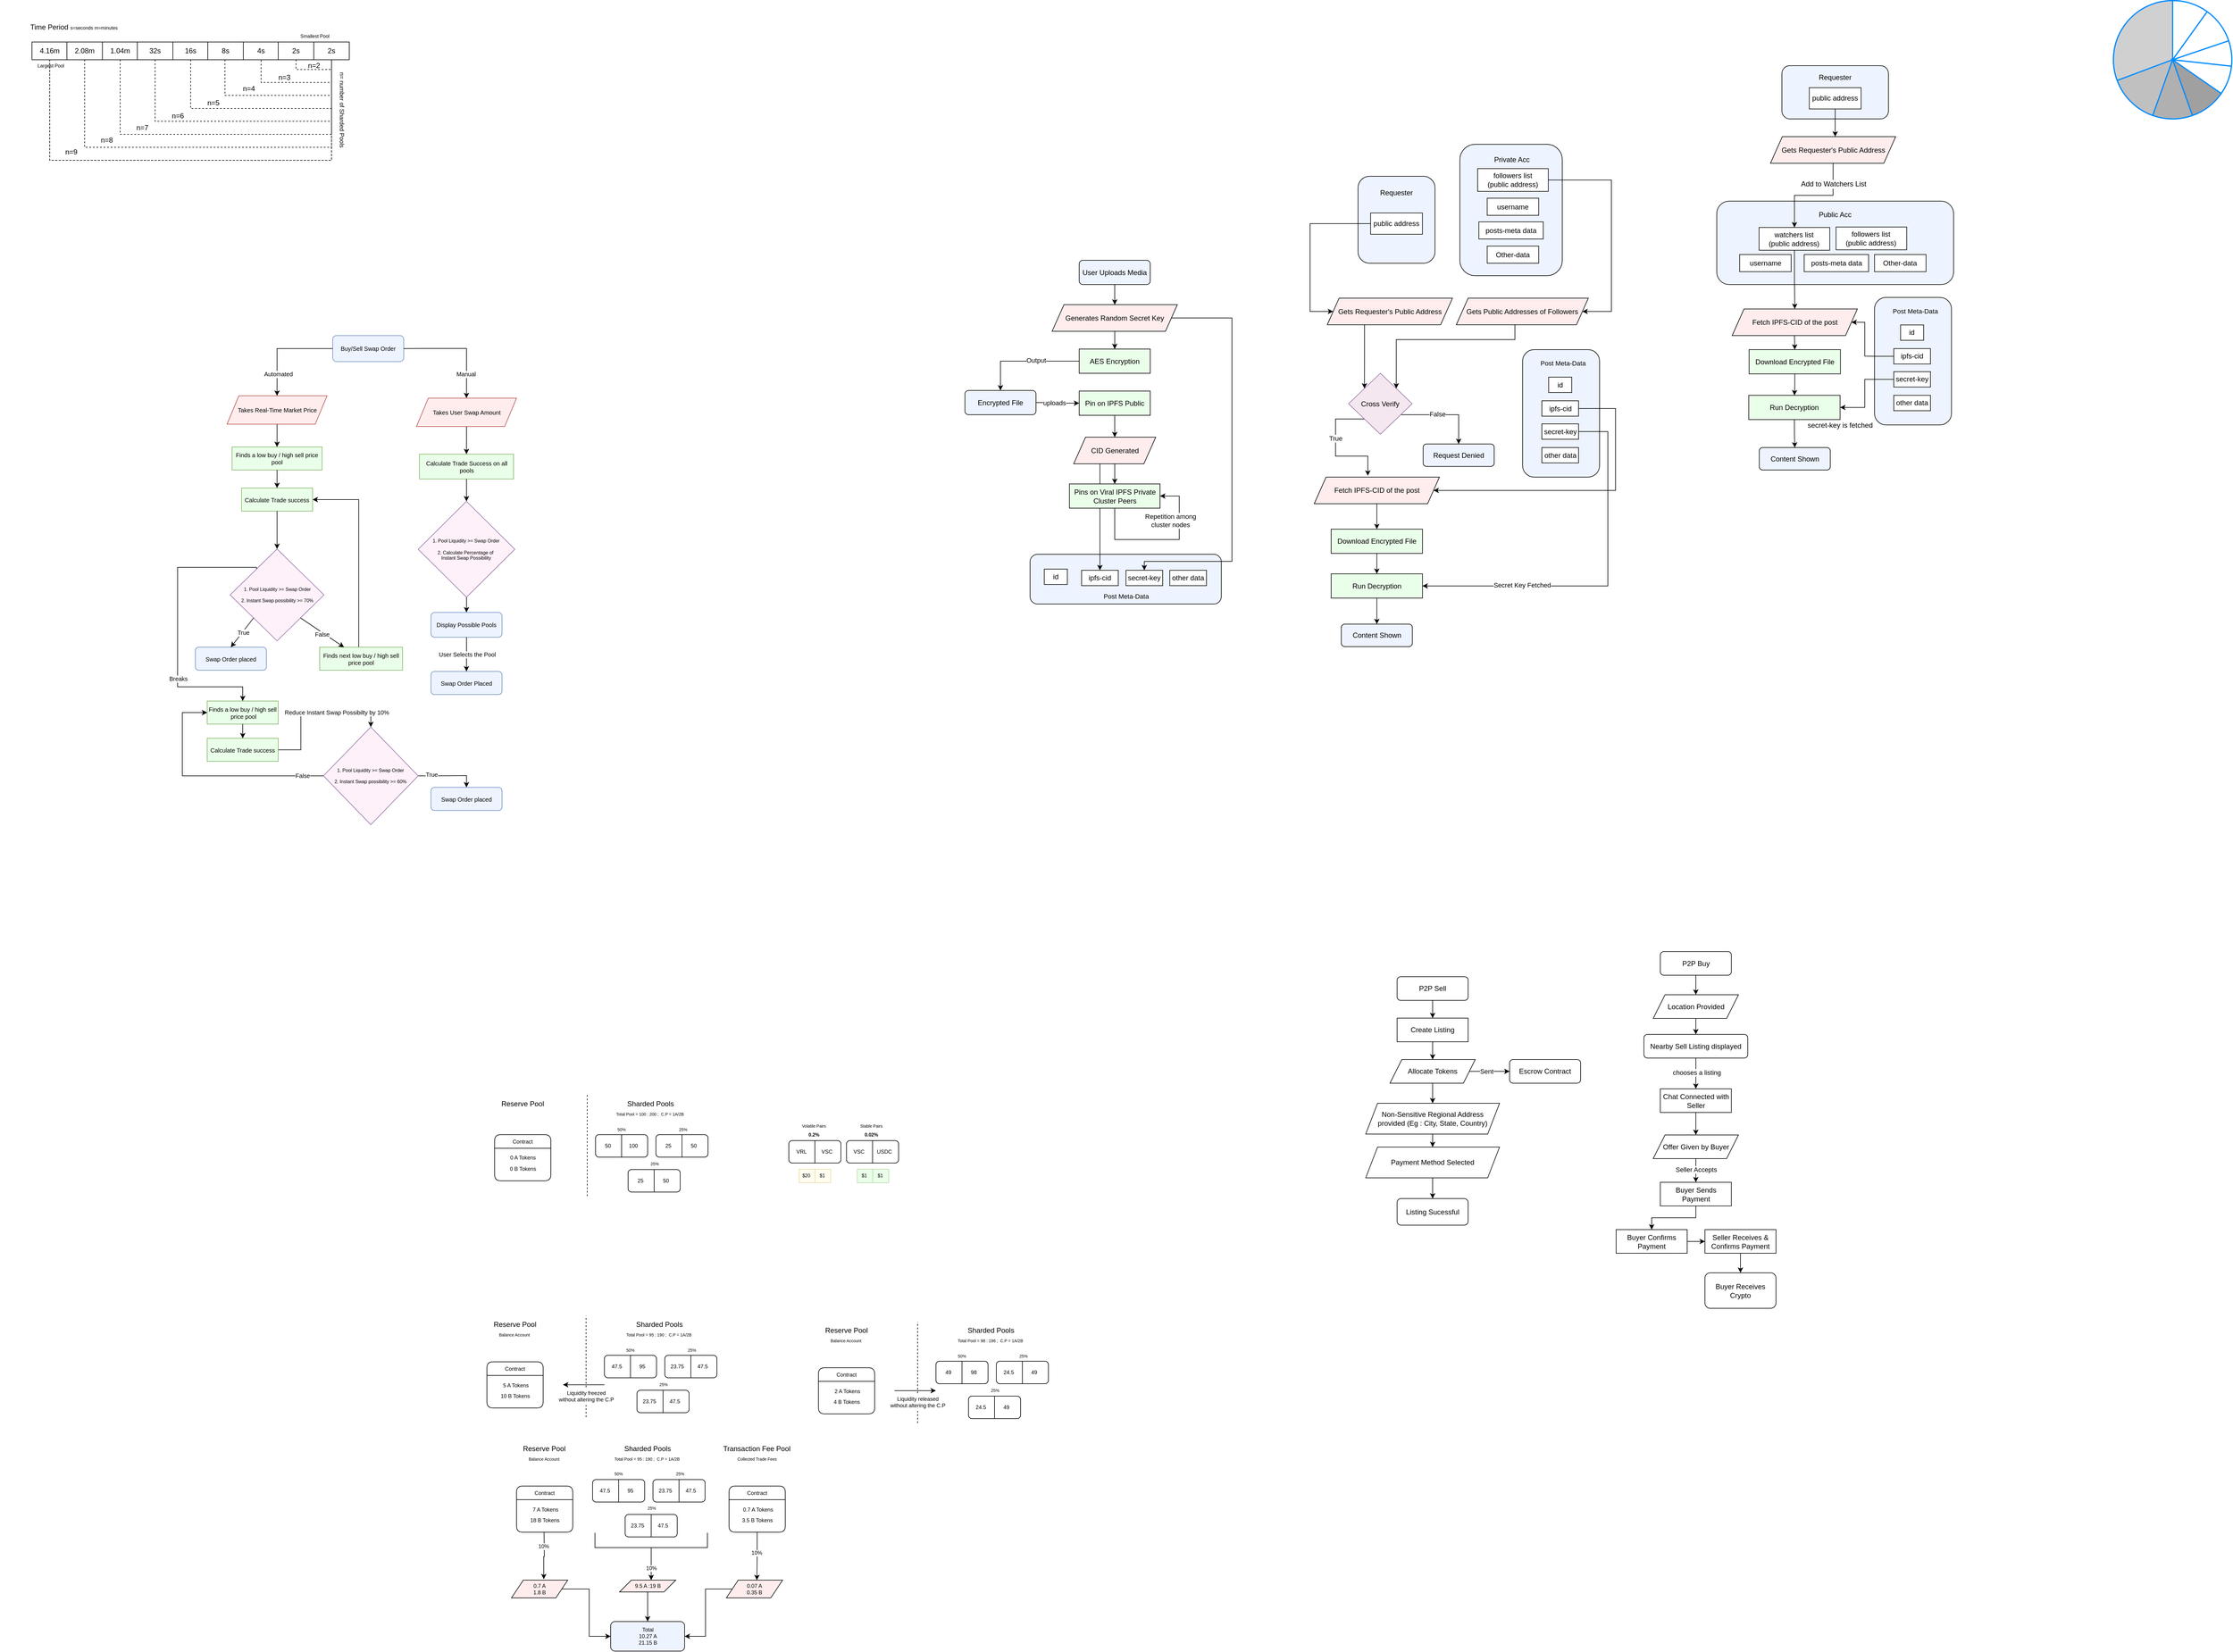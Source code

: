 <mxfile version="16.5.1" type="device"><diagram id="J2kwJdKi-ulCL18LsPcU" name="Page-1"><mxGraphModel dx="1455" dy="915" grid="1" gridSize="10" guides="1" tooltips="1" connect="1" arrows="1" fold="1" page="1" pageScale="1" pageWidth="10000" pageHeight="10000" math="0" shadow="0"><root><mxCell id="0"/><mxCell id="1" parent="0"/><mxCell id="_b_0L1M0DhmUhy5jPqJh-88" value="" style="rounded=1;whiteSpace=wrap;html=1;fillColor=#EDF4FF;fontStyle=1" parent="1" vertex="1"><mxGeometry x="3210" y="270" width="180" height="90" as="geometry"/></mxCell><mxCell id="_b_0L1M0DhmUhy5jPqJh-44" value="" style="rounded=1;whiteSpace=wrap;html=1;fillColor=#EDF4FF;fontStyle=1" parent="1" vertex="1"><mxGeometry x="2494" y="457" width="130" height="147" as="geometry"/></mxCell><mxCell id="_b_0L1M0DhmUhy5jPqJh-45" value="" style="rounded=1;whiteSpace=wrap;html=1;fillColor=#EDF4FF;" parent="1" vertex="1"><mxGeometry x="2666" y="403" width="173" height="222" as="geometry"/></mxCell><mxCell id="_b_0L1M0DhmUhy5jPqJh-27" value="" style="rounded=1;whiteSpace=wrap;html=1;fillColor=#EDF4FF;" parent="1" vertex="1"><mxGeometry x="1940" y="1096" width="323" height="84" as="geometry"/></mxCell><mxCell id="_b_0L1M0DhmUhy5jPqJh-24" style="edgeStyle=elbowEdgeStyle;rounded=0;orthogonalLoop=1;jettySize=auto;html=1;" parent="1" source="_b_0L1M0DhmUhy5jPqJh-16" target="_b_0L1M0DhmUhy5jPqJh-31" edge="1"><mxGeometry relative="1" as="geometry"><mxPoint x="1970.429" y="1170" as="targetPoint"/></mxGeometry></mxCell><mxCell id="p6wsTPxF0RV3t22LhQW4-65" value="4.16m" style="text;html=1;strokeColor=default;fillColor=default;align=center;verticalAlign=middle;whiteSpace=wrap;rounded=0;" parent="1" vertex="1"><mxGeometry x="254" y="230" width="60" height="30" as="geometry"/></mxCell><mxCell id="p6wsTPxF0RV3t22LhQW4-66" value="2.08m" style="text;html=1;strokeColor=default;fillColor=default;align=center;verticalAlign=middle;whiteSpace=wrap;rounded=0;" parent="1" vertex="1"><mxGeometry x="313" y="230" width="60" height="30" as="geometry"/></mxCell><mxCell id="p6wsTPxF0RV3t22LhQW4-67" value="1.04m" style="text;html=1;strokeColor=default;fillColor=default;align=center;verticalAlign=middle;whiteSpace=wrap;rounded=0;" parent="1" vertex="1"><mxGeometry x="373" y="230" width="60" height="30" as="geometry"/></mxCell><mxCell id="p6wsTPxF0RV3t22LhQW4-68" value="32s" style="text;html=1;strokeColor=default;fillColor=default;align=center;verticalAlign=middle;whiteSpace=wrap;rounded=0;" parent="1" vertex="1"><mxGeometry x="432" y="230" width="60" height="30" as="geometry"/></mxCell><mxCell id="p6wsTPxF0RV3t22LhQW4-69" value="16s" style="text;html=1;strokeColor=default;fillColor=default;align=center;verticalAlign=middle;whiteSpace=wrap;rounded=0;" parent="1" vertex="1"><mxGeometry x="492" y="230" width="60" height="30" as="geometry"/></mxCell><mxCell id="p6wsTPxF0RV3t22LhQW4-70" value="8s" style="text;html=1;strokeColor=default;fillColor=default;align=center;verticalAlign=middle;whiteSpace=wrap;rounded=0;" parent="1" vertex="1"><mxGeometry x="551" y="230" width="60" height="30" as="geometry"/></mxCell><mxCell id="p6wsTPxF0RV3t22LhQW4-71" value="4s" style="text;html=1;align=center;verticalAlign=middle;whiteSpace=wrap;rounded=0;fillColor=default;strokeColor=default;" parent="1" vertex="1"><mxGeometry x="611" y="230" width="60" height="30" as="geometry"/></mxCell><mxCell id="p6wsTPxF0RV3t22LhQW4-72" value="2s" style="text;html=1;strokeColor=default;fillColor=default;align=center;verticalAlign=middle;whiteSpace=wrap;rounded=0;" parent="1" vertex="1"><mxGeometry x="670" y="230" width="60" height="30" as="geometry"/></mxCell><mxCell id="p6wsTPxF0RV3t22LhQW4-73" value="2s" style="text;html=1;strokeColor=default;fillColor=default;align=center;verticalAlign=middle;whiteSpace=wrap;rounded=0;" parent="1" vertex="1"><mxGeometry x="730" y="230" width="60" height="30" as="geometry"/></mxCell><mxCell id="p6wsTPxF0RV3t22LhQW4-78" value="Time Period&amp;nbsp;&lt;font style=&quot;font-size: 8px&quot;&gt;s=seconds m=minutes&lt;/font&gt;" style="text;html=1;strokeColor=none;fillColor=none;align=center;verticalAlign=middle;whiteSpace=wrap;rounded=0;" parent="1" vertex="1"><mxGeometry x="200" y="190" width="250" height="30" as="geometry"/></mxCell><mxCell id="p6wsTPxF0RV3t22LhQW4-98" value="n= number of Sharded Pools" style="text;html=1;strokeColor=none;fillColor=none;align=center;verticalAlign=middle;whiteSpace=wrap;rounded=0;rotation=90;fontSize=10;" parent="1" vertex="1"><mxGeometry x="688" y="330" width="180" height="30" as="geometry"/></mxCell><mxCell id="p6wsTPxF0RV3t22LhQW4-101" value="Largest Pool" style="text;html=1;strokeColor=none;fillColor=none;align=center;verticalAlign=middle;whiteSpace=wrap;rounded=0;fontSize=8;rotation=0;" parent="1" vertex="1"><mxGeometry x="256" y="255.0" width="60" height="30" as="geometry"/></mxCell><mxCell id="p6wsTPxF0RV3t22LhQW4-102" value="Smallest Pool" style="text;html=1;strokeColor=none;fillColor=none;align=center;verticalAlign=middle;whiteSpace=wrap;rounded=0;fontSize=8;rotation=0;" parent="1" vertex="1"><mxGeometry x="702" y="205" width="60" height="30" as="geometry"/></mxCell><mxCell id="p6wsTPxF0RV3t22LhQW4-105" value="" style="group;strokeColor=default;dashed=1;container=0;" parent="1" vertex="1" connectable="0"><mxGeometry x="284" y="260" width="476" height="170" as="geometry"/></mxCell><mxCell id="p6wsTPxF0RV3t22LhQW4-93" style="edgeStyle=orthogonalEdgeStyle;rounded=0;sketch=0;orthogonalLoop=1;jettySize=auto;html=1;entryX=0.5;entryY=1;entryDx=0;entryDy=0;shadow=0;endArrow=none;endFill=0;dashed=1;" parent="1" source="p6wsTPxF0RV3t22LhQW4-65" target="p6wsTPxF0RV3t22LhQW4-73" edge="1"><mxGeometry relative="1" as="geometry"><Array as="points"><mxPoint x="284" y="430"/><mxPoint x="760" y="430"/></Array></mxGeometry></mxCell><mxCell id="p6wsTPxF0RV3t22LhQW4-92" style="edgeStyle=orthogonalEdgeStyle;rounded=0;sketch=0;orthogonalLoop=1;jettySize=auto;html=1;entryX=0.5;entryY=1;entryDx=0;entryDy=0;shadow=0;endArrow=none;endFill=0;dashed=1;" parent="1" source="p6wsTPxF0RV3t22LhQW4-66" target="p6wsTPxF0RV3t22LhQW4-73" edge="1"><mxGeometry relative="1" as="geometry"><Array as="points"><mxPoint x="343" y="408.065"/><mxPoint x="760" y="408.065"/></Array></mxGeometry></mxCell><mxCell id="p6wsTPxF0RV3t22LhQW4-91" style="edgeStyle=orthogonalEdgeStyle;rounded=0;sketch=0;orthogonalLoop=1;jettySize=auto;html=1;entryX=0.5;entryY=1;entryDx=0;entryDy=0;shadow=0;endArrow=none;endFill=0;dashed=1;" parent="1" source="p6wsTPxF0RV3t22LhQW4-67" target="p6wsTPxF0RV3t22LhQW4-73" edge="1"><mxGeometry relative="1" as="geometry"><Array as="points"><mxPoint x="403" y="386.129"/><mxPoint x="760" y="386.129"/></Array></mxGeometry></mxCell><mxCell id="p6wsTPxF0RV3t22LhQW4-89" style="edgeStyle=orthogonalEdgeStyle;rounded=0;orthogonalLoop=1;jettySize=auto;html=1;endArrow=none;endFill=0;shadow=0;sketch=0;entryX=0.5;entryY=1;entryDx=0;entryDy=0;dashed=1;" parent="1" source="p6wsTPxF0RV3t22LhQW4-68" target="p6wsTPxF0RV3t22LhQW4-73" edge="1"><mxGeometry relative="1" as="geometry"><mxPoint x="760" y="221.613" as="targetPoint"/><Array as="points"><mxPoint x="462" y="363.962"/><mxPoint x="760" y="363.962"/></Array></mxGeometry></mxCell><mxCell id="p6wsTPxF0RV3t22LhQW4-86" style="edgeStyle=orthogonalEdgeStyle;rounded=0;orthogonalLoop=1;jettySize=auto;html=1;endArrow=none;endFill=0;shadow=0;sketch=0;entryX=0.5;entryY=1;entryDx=0;entryDy=0;dashed=1;" parent="1" source="p6wsTPxF0RV3t22LhQW4-69" target="p6wsTPxF0RV3t22LhQW4-73" edge="1"><mxGeometry relative="1" as="geometry"><mxPoint x="760" y="221.613" as="targetPoint"/><Array as="points"><mxPoint x="522" y="342.385"/><mxPoint x="760" y="342.385"/></Array></mxGeometry></mxCell><mxCell id="p6wsTPxF0RV3t22LhQW4-83" style="edgeStyle=orthogonalEdgeStyle;rounded=0;orthogonalLoop=1;jettySize=auto;html=1;entryX=0.5;entryY=1;entryDx=0;entryDy=0;endArrow=none;endFill=0;shadow=0;sketch=0;dashed=1;" parent="1" source="p6wsTPxF0RV3t22LhQW4-70" target="p6wsTPxF0RV3t22LhQW4-73" edge="1"><mxGeometry relative="1" as="geometry"><Array as="points"><mxPoint x="580" y="320.323"/><mxPoint x="760" y="320.323"/></Array></mxGeometry></mxCell><mxCell id="p6wsTPxF0RV3t22LhQW4-79" style="edgeStyle=orthogonalEdgeStyle;rounded=0;orthogonalLoop=1;jettySize=auto;html=1;entryX=0.5;entryY=1;entryDx=0;entryDy=0;endArrow=none;endFill=0;dashed=1;" parent="1" source="p6wsTPxF0RV3t22LhQW4-73" target="p6wsTPxF0RV3t22LhQW4-72" edge="1"><mxGeometry relative="1" as="geometry"><Array as="points"><mxPoint x="760" y="276.452"/><mxPoint x="700" y="276.452"/></Array></mxGeometry></mxCell><mxCell id="p6wsTPxF0RV3t22LhQW4-81" style="edgeStyle=orthogonalEdgeStyle;rounded=0;orthogonalLoop=1;jettySize=auto;html=1;entryX=0.5;entryY=1;entryDx=0;entryDy=0;endArrow=none;endFill=0;shadow=0;sketch=0;dashed=1;" parent="1" source="p6wsTPxF0RV3t22LhQW4-73" target="p6wsTPxF0RV3t22LhQW4-71" edge="1"><mxGeometry relative="1" as="geometry"><Array as="points"><mxPoint x="760" y="298.387"/><mxPoint x="641" y="298.387"/></Array></mxGeometry></mxCell><mxCell id="p6wsTPxF0RV3t22LhQW4-80" value="n=2" style="text;html=1;align=center;verticalAlign=middle;resizable=0;points=[];autosize=1;strokeColor=none;fillColor=none;" parent="1" vertex="1"><mxGeometry x="710" y="260" width="40" height="20" as="geometry"/></mxCell><mxCell id="p6wsTPxF0RV3t22LhQW4-82" value="n=3" style="text;html=1;align=center;verticalAlign=middle;resizable=0;points=[];autosize=1;strokeColor=none;fillColor=none;" parent="1" vertex="1"><mxGeometry x="660" y="279.614" width="40" height="20" as="geometry"/></mxCell><mxCell id="p6wsTPxF0RV3t22LhQW4-84" value="n=4" style="text;html=1;align=center;verticalAlign=middle;resizable=0;points=[];autosize=1;strokeColor=none;fillColor=none;" parent="1" vertex="1"><mxGeometry x="600" y="299.232" width="40" height="20" as="geometry"/></mxCell><mxCell id="p6wsTPxF0RV3t22LhQW4-87" value="n=5" style="text;html=1;align=center;verticalAlign=middle;resizable=0;points=[];autosize=1;strokeColor=none;fillColor=none;" parent="1" vertex="1"><mxGeometry x="540" y="323.191" width="40" height="20" as="geometry"/></mxCell><mxCell id="p6wsTPxF0RV3t22LhQW4-94" value="n=7" style="text;html=1;align=center;verticalAlign=middle;resizable=0;points=[];autosize=1;strokeColor=none;fillColor=none;" parent="1" vertex="1"><mxGeometry x="420" y="364.617" width="40" height="20" as="geometry"/></mxCell><mxCell id="p6wsTPxF0RV3t22LhQW4-95" value="n=6" style="text;html=1;align=center;verticalAlign=middle;resizable=0;points=[];autosize=1;strokeColor=none;fillColor=none;" parent="1" vertex="1"><mxGeometry x="480" y="345.001" width="40" height="20" as="geometry"/></mxCell><mxCell id="p6wsTPxF0RV3t22LhQW4-96" value="n=8" style="text;html=1;align=center;verticalAlign=middle;resizable=0;points=[];autosize=1;strokeColor=none;fillColor=none;" parent="1" vertex="1"><mxGeometry x="360" y="385.536" width="40" height="20" as="geometry"/></mxCell><mxCell id="p6wsTPxF0RV3t22LhQW4-97" value="n=9" style="text;html=1;align=center;verticalAlign=middle;resizable=0;points=[];autosize=1;strokeColor=none;fillColor=none;" parent="1" vertex="1"><mxGeometry x="300" y="406.336" width="40" height="20" as="geometry"/></mxCell><mxCell id="_b_0L1M0DhmUhy5jPqJh-1" value="User Uploads Media" style="rounded=1;whiteSpace=wrap;html=1;fillColor=#EDF4FF;" parent="1" vertex="1"><mxGeometry x="2023" y="599" width="120" height="41" as="geometry"/></mxCell><mxCell id="_b_0L1M0DhmUhy5jPqJh-4" value="Generates Random Secret Key" style="shape=parallelogram;perimeter=parallelogramPerimeter;whiteSpace=wrap;html=1;fixedSize=1;rounded=0;fillColor=#FFEDED;" parent="1" vertex="1"><mxGeometry x="1977.25" y="674" width="211.5" height="45" as="geometry"/></mxCell><mxCell id="_b_0L1M0DhmUhy5jPqJh-5" value="" style="edgeStyle=orthogonalEdgeStyle;rounded=0;orthogonalLoop=1;jettySize=auto;html=1;" parent="1" source="_b_0L1M0DhmUhy5jPqJh-1" target="_b_0L1M0DhmUhy5jPqJh-4" edge="1"><mxGeometry relative="1" as="geometry"/></mxCell><mxCell id="_b_0L1M0DhmUhy5jPqJh-7" value="AES Encryption" style="rounded=0;whiteSpace=wrap;html=1;fillColor=#EAFFE9;" parent="1" vertex="1"><mxGeometry x="2023" y="749" width="120" height="41" as="geometry"/></mxCell><mxCell id="_b_0L1M0DhmUhy5jPqJh-8" value="" style="edgeStyle=orthogonalEdgeStyle;rounded=0;orthogonalLoop=1;jettySize=auto;html=1;" parent="1" source="_b_0L1M0DhmUhy5jPqJh-4" target="_b_0L1M0DhmUhy5jPqJh-7" edge="1"><mxGeometry relative="1" as="geometry"/></mxCell><mxCell id="_b_0L1M0DhmUhy5jPqJh-12" value="Encrypted File" style="rounded=1;whiteSpace=wrap;html=1;fillColor=#EDF4FF;" parent="1" vertex="1"><mxGeometry x="1830" y="819" width="120" height="41" as="geometry"/></mxCell><mxCell id="_b_0L1M0DhmUhy5jPqJh-11" value="" style="edgeStyle=orthogonalEdgeStyle;rounded=0;orthogonalLoop=1;jettySize=auto;html=1;entryX=0.5;entryY=0;entryDx=0;entryDy=0;" parent="1" source="_b_0L1M0DhmUhy5jPqJh-7" target="_b_0L1M0DhmUhy5jPqJh-12" edge="1"><mxGeometry relative="1" as="geometry"><mxPoint x="1942" y="825" as="targetPoint"/></mxGeometry></mxCell><mxCell id="_b_0L1M0DhmUhy5jPqJh-13" value="Output" style="edgeLabel;html=1;align=center;verticalAlign=middle;resizable=0;points=[];" parent="_b_0L1M0DhmUhy5jPqJh-11" vertex="1" connectable="0"><mxGeometry x="-0.202" y="-2" relative="1" as="geometry"><mxPoint as="offset"/></mxGeometry></mxCell><mxCell id="_b_0L1M0DhmUhy5jPqJh-14" value="Pin on IPFS Public" style="rounded=0;whiteSpace=wrap;html=1;fillColor=#EAFFE9;" parent="1" vertex="1"><mxGeometry x="2023" y="820" width="120" height="41" as="geometry"/></mxCell><mxCell id="_b_0L1M0DhmUhy5jPqJh-23" style="edgeStyle=orthogonalEdgeStyle;rounded=0;orthogonalLoop=1;jettySize=auto;html=1;entryX=0;entryY=0.5;entryDx=0;entryDy=0;exitX=1;exitY=0.5;exitDx=0;exitDy=0;" parent="1" source="_b_0L1M0DhmUhy5jPqJh-12" target="_b_0L1M0DhmUhy5jPqJh-14" edge="1"><mxGeometry relative="1" as="geometry"/></mxCell><mxCell id="_b_0L1M0DhmUhy5jPqJh-37" value="uploads" style="edgeLabel;html=1;align=center;verticalAlign=middle;resizable=0;points=[];" parent="_b_0L1M0DhmUhy5jPqJh-23" vertex="1" connectable="0"><mxGeometry x="-0.354" relative="1" as="geometry"><mxPoint x="7" as="offset"/></mxGeometry></mxCell><mxCell id="_b_0L1M0DhmUhy5jPqJh-16" value="CID Generated" style="shape=parallelogram;perimeter=parallelogramPerimeter;whiteSpace=wrap;html=1;fixedSize=1;rounded=0;fillColor=#FFEDED;" parent="1" vertex="1"><mxGeometry x="2013.75" y="898" width="138.5" height="45" as="geometry"/></mxCell><mxCell id="_b_0L1M0DhmUhy5jPqJh-21" value="" style="edgeStyle=orthogonalEdgeStyle;rounded=0;orthogonalLoop=1;jettySize=auto;html=1;" parent="1" source="_b_0L1M0DhmUhy5jPqJh-14" target="_b_0L1M0DhmUhy5jPqJh-16" edge="1"><mxGeometry relative="1" as="geometry"/></mxCell><mxCell id="_b_0L1M0DhmUhy5jPqJh-18" style="edgeStyle=orthogonalEdgeStyle;rounded=0;orthogonalLoop=1;jettySize=auto;html=1;exitX=0.5;exitY=1;exitDx=0;exitDy=0;entryX=1;entryY=0.5;entryDx=0;entryDy=0;" parent="1" source="_b_0L1M0DhmUhy5jPqJh-17" target="_b_0L1M0DhmUhy5jPqJh-17" edge="1"><mxGeometry relative="1" as="geometry"><mxPoint x="2174" y="998" as="targetPoint"/><mxPoint x="2082" y="1052.0" as="sourcePoint"/><Array as="points"><mxPoint x="2083" y="1071"/><mxPoint x="2192" y="1071"/><mxPoint x="2192" y="998"/></Array></mxGeometry></mxCell><mxCell id="_b_0L1M0DhmUhy5jPqJh-19" value="Repetition among &lt;br&gt;cluster nodes" style="edgeLabel;html=1;align=center;verticalAlign=middle;resizable=0;points=[];" parent="_b_0L1M0DhmUhy5jPqJh-18" vertex="1" connectable="0"><mxGeometry x="-0.186" y="2" relative="1" as="geometry"><mxPoint x="38" y="-30" as="offset"/></mxGeometry></mxCell><mxCell id="_b_0L1M0DhmUhy5jPqJh-17" value="Pins on Viral IPFS Private Cluster Peers" style="rounded=0;whiteSpace=wrap;html=1;fillColor=#EAFFE9;" parent="1" vertex="1"><mxGeometry x="2006.5" y="977" width="153" height="41" as="geometry"/></mxCell><mxCell id="_b_0L1M0DhmUhy5jPqJh-22" value="" style="edgeStyle=orthogonalEdgeStyle;rounded=0;orthogonalLoop=1;jettySize=auto;html=1;" parent="1" source="_b_0L1M0DhmUhy5jPqJh-16" target="_b_0L1M0DhmUhy5jPqJh-17" edge="1"><mxGeometry relative="1" as="geometry"/></mxCell><mxCell id="_b_0L1M0DhmUhy5jPqJh-28" value="Post Meta-Data" style="edgeLabel;html=1;align=center;verticalAlign=middle;resizable=0;points=[];labelBackgroundColor=none;" parent="1" vertex="1" connectable="0"><mxGeometry x="2101.5" y="1167" as="geometry"/></mxCell><mxCell id="_b_0L1M0DhmUhy5jPqJh-29" value="id" style="rounded=0;whiteSpace=wrap;html=1;" parent="1" vertex="1"><mxGeometry x="1964" y="1121" width="39" height="26" as="geometry"/></mxCell><mxCell id="_b_0L1M0DhmUhy5jPqJh-30" value="secret-key" style="rounded=0;whiteSpace=wrap;html=1;" parent="1" vertex="1"><mxGeometry x="2102" y="1123" width="62" height="26" as="geometry"/></mxCell><mxCell id="_b_0L1M0DhmUhy5jPqJh-25" style="rounded=0;orthogonalLoop=1;jettySize=auto;html=1;entryX=0.5;entryY=0;entryDx=0;entryDy=0;edgeStyle=orthogonalEdgeStyle;" parent="1" source="_b_0L1M0DhmUhy5jPqJh-4" target="_b_0L1M0DhmUhy5jPqJh-30" edge="1"><mxGeometry relative="1" as="geometry"><mxPoint x="2238" y="1176" as="targetPoint"/><Array as="points"><mxPoint x="2281" y="697"/><mxPoint x="2281" y="1108"/><mxPoint x="2133" y="1108"/></Array></mxGeometry></mxCell><mxCell id="_b_0L1M0DhmUhy5jPqJh-31" value="ipfs-cid" style="rounded=0;whiteSpace=wrap;html=1;" parent="1" vertex="1"><mxGeometry x="2027" y="1123" width="62" height="26" as="geometry"/></mxCell><mxCell id="_b_0L1M0DhmUhy5jPqJh-32" value="other data" style="rounded=0;whiteSpace=wrap;html=1;" parent="1" vertex="1"><mxGeometry x="2176" y="1123" width="62" height="26" as="geometry"/></mxCell><mxCell id="_b_0L1M0DhmUhy5jPqJh-58" value="" style="edgeStyle=orthogonalEdgeStyle;rounded=0;orthogonalLoop=1;jettySize=auto;html=1;entryX=0;entryY=0;entryDx=0;entryDy=0;" parent="1" source="_b_0L1M0DhmUhy5jPqJh-42" target="_b_0L1M0DhmUhy5jPqJh-57" edge="1"><mxGeometry relative="1" as="geometry"><Array as="points"><mxPoint x="2505" y="756"/><mxPoint x="2505" y="756"/></Array></mxGeometry></mxCell><mxCell id="_b_0L1M0DhmUhy5jPqJh-42" value="Gets Requester's Public Address" style="shape=parallelogram;perimeter=parallelogramPerimeter;whiteSpace=wrap;html=1;fixedSize=1;rounded=0;fillColor=#FFEDED;" parent="1" vertex="1"><mxGeometry x="2442" y="663" width="211.5" height="45" as="geometry"/></mxCell><mxCell id="_b_0L1M0DhmUhy5jPqJh-60" style="edgeStyle=orthogonalEdgeStyle;rounded=0;orthogonalLoop=1;jettySize=auto;html=1;entryX=1;entryY=0;entryDx=0;entryDy=0;" parent="1" source="_b_0L1M0DhmUhy5jPqJh-43" target="_b_0L1M0DhmUhy5jPqJh-57" edge="1"><mxGeometry relative="1" as="geometry"><Array as="points"><mxPoint x="2759" y="733"/><mxPoint x="2559" y="733"/></Array></mxGeometry></mxCell><mxCell id="_b_0L1M0DhmUhy5jPqJh-43" value="Gets Public Addresses of Followers" style="shape=parallelogram;perimeter=parallelogramPerimeter;whiteSpace=wrap;html=1;fixedSize=1;rounded=0;fillColor=#FFEDED;" parent="1" vertex="1"><mxGeometry x="2660" y="663" width="223" height="45" as="geometry"/></mxCell><mxCell id="_b_0L1M0DhmUhy5jPqJh-50" style="edgeStyle=orthogonalEdgeStyle;rounded=0;orthogonalLoop=1;jettySize=auto;html=1;exitX=0;exitY=0.5;exitDx=0;exitDy=0;entryX=0;entryY=0.5;entryDx=0;entryDy=0;" parent="1" source="_b_0L1M0DhmUhy5jPqJh-46" target="_b_0L1M0DhmUhy5jPqJh-42" edge="1"><mxGeometry relative="1" as="geometry"><Array as="points"><mxPoint x="2413" y="537"/><mxPoint x="2413" y="686"/></Array></mxGeometry></mxCell><mxCell id="_b_0L1M0DhmUhy5jPqJh-52" style="edgeStyle=orthogonalEdgeStyle;rounded=0;orthogonalLoop=1;jettySize=auto;html=1;entryX=1;entryY=0.5;entryDx=0;entryDy=0;exitX=1;exitY=0.5;exitDx=0;exitDy=0;" parent="1" source="_b_0L1M0DhmUhy5jPqJh-47" target="_b_0L1M0DhmUhy5jPqJh-43" edge="1"><mxGeometry relative="1" as="geometry"><mxPoint x="2873" y="438" as="sourcePoint"/><mxPoint x="2752.637" y="782.5" as="targetPoint"/><Array as="points"><mxPoint x="2922" y="463"/><mxPoint x="2922" y="685"/></Array></mxGeometry></mxCell><mxCell id="_b_0L1M0DhmUhy5jPqJh-61" style="rounded=0;orthogonalLoop=1;jettySize=auto;html=1;exitX=1;exitY=1;exitDx=0;exitDy=0;entryX=0.5;entryY=0;entryDx=0;entryDy=0;edgeStyle=orthogonalEdgeStyle;" parent="1" source="_b_0L1M0DhmUhy5jPqJh-57" target="_b_0L1M0DhmUhy5jPqJh-62" edge="1"><mxGeometry relative="1" as="geometry"><mxPoint x="2720" y="890" as="targetPoint"/><Array as="points"><mxPoint x="2664" y="860"/></Array></mxGeometry></mxCell><mxCell id="_b_0L1M0DhmUhy5jPqJh-63" value="False" style="edgeLabel;html=1;align=center;verticalAlign=middle;resizable=0;points=[];" parent="_b_0L1M0DhmUhy5jPqJh-61" vertex="1" connectable="0"><mxGeometry x="-0.062" y="1" relative="1" as="geometry"><mxPoint as="offset"/></mxGeometry></mxCell><mxCell id="_b_0L1M0DhmUhy5jPqJh-64" value="True" style="edgeStyle=orthogonalEdgeStyle;rounded=0;orthogonalLoop=1;jettySize=auto;html=1;entryX=0.428;entryY=-0.053;entryDx=0;entryDy=0;entryPerimeter=0;exitX=0;exitY=1;exitDx=0;exitDy=0;" parent="1" source="_b_0L1M0DhmUhy5jPqJh-57" target="_b_0L1M0DhmUhy5jPqJh-77" edge="1"><mxGeometry x="-0.181" relative="1" as="geometry"><mxPoint x="2455" y="979" as="targetPoint"/><Array as="points"><mxPoint x="2456" y="867"/><mxPoint x="2456" y="930"/><mxPoint x="2511" y="930"/></Array><mxPoint as="offset"/></mxGeometry></mxCell><mxCell id="_b_0L1M0DhmUhy5jPqJh-57" value="Cross Verify" style="rhombus;whiteSpace=wrap;html=1;fillColor=#F4E7EF;rounded=0;strokeColor=#9673a6;" parent="1" vertex="1"><mxGeometry x="2478" y="790" width="107.43" height="103" as="geometry"/></mxCell><mxCell id="_b_0L1M0DhmUhy5jPqJh-62" value="Request Denied" style="rounded=1;whiteSpace=wrap;html=1;labelBackgroundColor=none;fillColor=#EDF4FF;" parent="1" vertex="1"><mxGeometry x="2604" y="909.5" width="120" height="38" as="geometry"/></mxCell><mxCell id="_b_0L1M0DhmUhy5jPqJh-65" value="" style="rounded=1;whiteSpace=wrap;html=1;fillColor=#EDF4FF;" parent="1" vertex="1"><mxGeometry x="2772" y="750" width="130" height="215.5" as="geometry"/></mxCell><mxCell id="_b_0L1M0DhmUhy5jPqJh-66" value="Post Meta-Data" style="edgeLabel;html=1;align=center;verticalAlign=middle;resizable=0;points=[];labelBackgroundColor=none;" parent="1" vertex="1" connectable="0"><mxGeometry x="2849" y="769.5" as="geometry"><mxPoint x="-9" y="3" as="offset"/></mxGeometry></mxCell><mxCell id="_b_0L1M0DhmUhy5jPqJh-67" value="id" style="rounded=0;whiteSpace=wrap;html=1;" parent="1" vertex="1"><mxGeometry x="2816" y="796.5" width="39" height="26" as="geometry"/></mxCell><mxCell id="_b_0L1M0DhmUhy5jPqJh-83" style="edgeStyle=orthogonalEdgeStyle;rounded=0;orthogonalLoop=1;jettySize=auto;html=1;entryX=1;entryY=0.5;entryDx=0;entryDy=0;" parent="1" source="_b_0L1M0DhmUhy5jPqJh-68" target="_b_0L1M0DhmUhy5jPqJh-81" edge="1"><mxGeometry relative="1" as="geometry"><Array as="points"><mxPoint x="2916" y="889"/><mxPoint x="2916" y="1150"/></Array></mxGeometry></mxCell><mxCell id="_b_0L1M0DhmUhy5jPqJh-84" value="Secret Key Fetched" style="edgeLabel;html=1;align=center;verticalAlign=middle;resizable=0;points=[];" parent="_b_0L1M0DhmUhy5jPqJh-83" vertex="1" connectable="0"><mxGeometry x="0.461" y="-2" relative="1" as="geometry"><mxPoint as="offset"/></mxGeometry></mxCell><mxCell id="_b_0L1M0DhmUhy5jPqJh-68" value="secret-key" style="rounded=0;whiteSpace=wrap;html=1;" parent="1" vertex="1"><mxGeometry x="2804.5" y="875.5" width="62" height="26" as="geometry"/></mxCell><mxCell id="_b_0L1M0DhmUhy5jPqJh-78" style="edgeStyle=orthogonalEdgeStyle;rounded=0;orthogonalLoop=1;jettySize=auto;html=1;entryX=1;entryY=0.5;entryDx=0;entryDy=0;" parent="1" source="_b_0L1M0DhmUhy5jPqJh-69" target="_b_0L1M0DhmUhy5jPqJh-77" edge="1"><mxGeometry relative="1" as="geometry"><mxPoint x="2598" y="1054" as="targetPoint"/><Array as="points"><mxPoint x="2929" y="850"/><mxPoint x="2929" y="988"/></Array></mxGeometry></mxCell><mxCell id="_b_0L1M0DhmUhy5jPqJh-69" value="ipfs-cid" style="rounded=0;whiteSpace=wrap;html=1;" parent="1" vertex="1"><mxGeometry x="2804.5" y="836.5" width="62" height="26" as="geometry"/></mxCell><mxCell id="_b_0L1M0DhmUhy5jPqJh-70" value="other data" style="rounded=0;whiteSpace=wrap;html=1;" parent="1" vertex="1"><mxGeometry x="2804.5" y="915.5" width="62" height="26" as="geometry"/></mxCell><mxCell id="_b_0L1M0DhmUhy5jPqJh-80" value="" style="edgeStyle=orthogonalEdgeStyle;rounded=0;orthogonalLoop=1;jettySize=auto;html=1;" parent="1" source="_b_0L1M0DhmUhy5jPqJh-77" target="_b_0L1M0DhmUhy5jPqJh-79" edge="1"><mxGeometry relative="1" as="geometry"/></mxCell><mxCell id="_b_0L1M0DhmUhy5jPqJh-77" value="Fetch IPFS-CID of the post" style="shape=parallelogram;perimeter=parallelogramPerimeter;whiteSpace=wrap;html=1;fixedSize=1;rounded=0;fillColor=#FFEDED;" parent="1" vertex="1"><mxGeometry x="2420" y="965.5" width="211.5" height="45" as="geometry"/></mxCell><mxCell id="_b_0L1M0DhmUhy5jPqJh-82" value="" style="edgeStyle=orthogonalEdgeStyle;rounded=0;orthogonalLoop=1;jettySize=auto;html=1;" parent="1" source="_b_0L1M0DhmUhy5jPqJh-79" target="_b_0L1M0DhmUhy5jPqJh-81" edge="1"><mxGeometry relative="1" as="geometry"/></mxCell><mxCell id="_b_0L1M0DhmUhy5jPqJh-79" value="Download Encrypted File" style="rounded=0;whiteSpace=wrap;html=1;fillColor=#EAFFE9;" parent="1" vertex="1"><mxGeometry x="2448.62" y="1053.5" width="154.25" height="41" as="geometry"/></mxCell><mxCell id="_b_0L1M0DhmUhy5jPqJh-86" value="" style="edgeStyle=orthogonalEdgeStyle;rounded=0;orthogonalLoop=1;jettySize=auto;html=1;" parent="1" source="_b_0L1M0DhmUhy5jPqJh-81" target="_b_0L1M0DhmUhy5jPqJh-85" edge="1"><mxGeometry relative="1" as="geometry"/></mxCell><mxCell id="_b_0L1M0DhmUhy5jPqJh-81" value="Run Decryption" style="rounded=0;whiteSpace=wrap;html=1;fillColor=#EAFFE9;" parent="1" vertex="1"><mxGeometry x="2448.62" y="1129" width="154.25" height="41" as="geometry"/></mxCell><mxCell id="_b_0L1M0DhmUhy5jPqJh-85" value="Content Shown" style="rounded=1;whiteSpace=wrap;html=1;labelBackgroundColor=none;fillColor=#EDF4FF;" parent="1" vertex="1"><mxGeometry x="2465.75" y="1214" width="120" height="38" as="geometry"/></mxCell><mxCell id="_b_0L1M0DhmUhy5jPqJh-46" value="public address" style="rounded=0;whiteSpace=wrap;html=1;" parent="1" vertex="1"><mxGeometry x="2515.25" y="519" width="87.5" height="36" as="geometry"/></mxCell><mxCell id="_b_0L1M0DhmUhy5jPqJh-47" value="followers list&lt;br&gt;(public address)" style="rounded=0;whiteSpace=wrap;html=1;" parent="1" vertex="1"><mxGeometry x="2696" y="444" width="119.37" height="38.5" as="geometry"/></mxCell><mxCell id="_b_0L1M0DhmUhy5jPqJh-48" value="Requester" style="text;html=1;strokeColor=none;fillColor=none;align=center;verticalAlign=middle;whiteSpace=wrap;rounded=0;labelBackgroundColor=none;" parent="1" vertex="1"><mxGeometry x="2529" y="470" width="60" height="30" as="geometry"/></mxCell><mxCell id="_b_0L1M0DhmUhy5jPqJh-49" value="Private Acc" style="text;html=1;strokeColor=none;fillColor=none;align=center;verticalAlign=middle;whiteSpace=wrap;rounded=0;labelBackgroundColor=none;" parent="1" vertex="1"><mxGeometry x="2698.09" y="414" width="111.5" height="30" as="geometry"/></mxCell><mxCell id="_b_0L1M0DhmUhy5jPqJh-54" value="username" style="rounded=0;whiteSpace=wrap;html=1;" parent="1" vertex="1"><mxGeometry x="2712.19" y="494" width="87" height="29" as="geometry"/></mxCell><mxCell id="_b_0L1M0DhmUhy5jPqJh-55" value="posts-meta data" style="rounded=0;whiteSpace=wrap;html=1;" parent="1" vertex="1"><mxGeometry x="2698.09" y="534" width="108.81" height="29" as="geometry"/></mxCell><mxCell id="_b_0L1M0DhmUhy5jPqJh-56" value="Other-data" style="rounded=0;whiteSpace=wrap;html=1;" parent="1" vertex="1"><mxGeometry x="2712.19" y="575" width="87" height="29" as="geometry"/></mxCell><mxCell id="_b_0L1M0DhmUhy5jPqJh-89" value="" style="rounded=1;whiteSpace=wrap;html=1;fillColor=#EDF4FF;" parent="1" vertex="1"><mxGeometry x="3100" y="499" width="400" height="141" as="geometry"/></mxCell><mxCell id="_b_0L1M0DhmUhy5jPqJh-126" style="edgeStyle=orthogonalEdgeStyle;rounded=0;orthogonalLoop=1;jettySize=auto;html=1;entryX=0.5;entryY=1;entryDx=0;entryDy=0;fontFamily=Helvetica;fontSize=12;fontColor=default;endArrow=none;endFill=0;startArrow=classic;startFill=1;" parent="1" source="_b_0L1M0DhmUhy5jPqJh-91" target="_b_0L1M0DhmUhy5jPqJh-117" edge="1"><mxGeometry relative="1" as="geometry"><Array as="points"><mxPoint x="3300" y="380"/><mxPoint x="3300" y="380"/></Array></mxGeometry></mxCell><mxCell id="_b_0L1M0DhmUhy5jPqJh-127" style="edgeStyle=orthogonalEdgeStyle;rounded=0;orthogonalLoop=1;jettySize=auto;html=1;fontFamily=Helvetica;fontSize=12;fontColor=default;startArrow=none;startFill=0;endArrow=classic;endFill=1;" parent="1" source="_b_0L1M0DhmUhy5jPqJh-91" target="_b_0L1M0DhmUhy5jPqJh-124" edge="1"><mxGeometry relative="1" as="geometry"/></mxCell><mxCell id="_b_0L1M0DhmUhy5jPqJh-128" value="Add to Watchers List" style="edgeLabel;html=1;align=center;verticalAlign=middle;resizable=0;points=[];fontSize=12;fontFamily=Helvetica;fontColor=default;" parent="_b_0L1M0DhmUhy5jPqJh-127" vertex="1" connectable="0"><mxGeometry x="-0.533" y="1" relative="1" as="geometry"><mxPoint x="-1" y="-6" as="offset"/></mxGeometry></mxCell><mxCell id="_b_0L1M0DhmUhy5jPqJh-91" value="Gets Requester's Public Address" style="shape=parallelogram;perimeter=parallelogramPerimeter;whiteSpace=wrap;html=1;fixedSize=1;rounded=0;fillColor=#FFEDED;" parent="1" vertex="1"><mxGeometry x="3190.69" y="390" width="211.5" height="45" as="geometry"/></mxCell><mxCell id="_b_0L1M0DhmUhy5jPqJh-101" value="" style="rounded=1;whiteSpace=wrap;html=1;fillColor=#EDF4FF;" parent="1" vertex="1"><mxGeometry x="3366.46" y="661.75" width="130" height="215.5" as="geometry"/></mxCell><mxCell id="_b_0L1M0DhmUhy5jPqJh-102" value="Post Meta-Data" style="edgeLabel;html=1;align=center;verticalAlign=middle;resizable=0;points=[];labelBackgroundColor=none;" parent="1" vertex="1" connectable="0"><mxGeometry x="3443.46" y="681.25" as="geometry"><mxPoint x="-9" y="3" as="offset"/></mxGeometry></mxCell><mxCell id="_b_0L1M0DhmUhy5jPqJh-103" value="id" style="rounded=0;whiteSpace=wrap;html=1;" parent="1" vertex="1"><mxGeometry x="3410.46" y="708.25" width="39" height="26" as="geometry"/></mxCell><mxCell id="_b_0L1M0DhmUhy5jPqJh-132" style="edgeStyle=orthogonalEdgeStyle;rounded=0;orthogonalLoop=1;jettySize=auto;html=1;entryX=1;entryY=0.5;entryDx=0;entryDy=0;fontFamily=Helvetica;fontSize=12;fontColor=default;startArrow=none;startFill=0;endArrow=classic;endFill=1;" parent="1" source="_b_0L1M0DhmUhy5jPqJh-106" target="_b_0L1M0DhmUhy5jPqJh-115" edge="1"><mxGeometry relative="1" as="geometry"><Array as="points"><mxPoint x="3350" y="800"/><mxPoint x="3350" y="848"/></Array></mxGeometry></mxCell><mxCell id="_b_0L1M0DhmUhy5jPqJh-133" value="secret-key is fetched" style="edgeLabel;html=1;align=center;verticalAlign=middle;resizable=0;points=[];fontSize=12;fontFamily=Helvetica;fontColor=default;" parent="_b_0L1M0DhmUhy5jPqJh-132" vertex="1" connectable="0"><mxGeometry x="0.415" relative="1" as="geometry"><mxPoint x="-41" y="30" as="offset"/></mxGeometry></mxCell><mxCell id="_b_0L1M0DhmUhy5jPqJh-106" value="secret-key" style="rounded=0;whiteSpace=wrap;html=1;" parent="1" vertex="1"><mxGeometry x="3398.96" y="787.25" width="62" height="26" as="geometry"/></mxCell><mxCell id="_b_0L1M0DhmUhy5jPqJh-131" style="edgeStyle=orthogonalEdgeStyle;rounded=0;orthogonalLoop=1;jettySize=auto;html=1;entryX=1;entryY=0.5;entryDx=0;entryDy=0;fontFamily=Helvetica;fontSize=12;fontColor=default;startArrow=none;startFill=0;endArrow=classic;endFill=1;" parent="1" source="_b_0L1M0DhmUhy5jPqJh-108" target="_b_0L1M0DhmUhy5jPqJh-111" edge="1"><mxGeometry relative="1" as="geometry"><Array as="points"><mxPoint x="3368" y="761"/><mxPoint x="3350" y="761"/><mxPoint x="3350" y="723"/></Array></mxGeometry></mxCell><mxCell id="_b_0L1M0DhmUhy5jPqJh-108" value="ipfs-cid" style="rounded=0;whiteSpace=wrap;html=1;" parent="1" vertex="1"><mxGeometry x="3398.96" y="748.25" width="62" height="26" as="geometry"/></mxCell><mxCell id="_b_0L1M0DhmUhy5jPqJh-109" value="other data" style="rounded=0;whiteSpace=wrap;html=1;" parent="1" vertex="1"><mxGeometry x="3398.96" y="827.25" width="62" height="26" as="geometry"/></mxCell><mxCell id="_b_0L1M0DhmUhy5jPqJh-110" value="" style="edgeStyle=orthogonalEdgeStyle;rounded=0;orthogonalLoop=1;jettySize=auto;html=1;" parent="1" target="_b_0L1M0DhmUhy5jPqJh-113" edge="1"><mxGeometry relative="1" as="geometry"><mxPoint x="3231.167" y="725" as="sourcePoint"/></mxGeometry></mxCell><mxCell id="_b_0L1M0DhmUhy5jPqJh-111" value="Fetch IPFS-CID of the post" style="shape=parallelogram;perimeter=parallelogramPerimeter;whiteSpace=wrap;html=1;fixedSize=1;rounded=0;fillColor=#FFEDED;" parent="1" vertex="1"><mxGeometry x="3126" y="681.25" width="211.5" height="45" as="geometry"/></mxCell><mxCell id="_b_0L1M0DhmUhy5jPqJh-112" value="" style="edgeStyle=orthogonalEdgeStyle;rounded=0;orthogonalLoop=1;jettySize=auto;html=1;" parent="1" source="_b_0L1M0DhmUhy5jPqJh-113" target="_b_0L1M0DhmUhy5jPqJh-115" edge="1"><mxGeometry relative="1" as="geometry"/></mxCell><mxCell id="_b_0L1M0DhmUhy5jPqJh-113" value="Download Encrypted File" style="rounded=0;whiteSpace=wrap;html=1;fillColor=#EAFFE9;" parent="1" vertex="1"><mxGeometry x="3154.62" y="750" width="154.25" height="41" as="geometry"/></mxCell><mxCell id="_b_0L1M0DhmUhy5jPqJh-114" value="" style="edgeStyle=orthogonalEdgeStyle;rounded=0;orthogonalLoop=1;jettySize=auto;html=1;" parent="1" source="_b_0L1M0DhmUhy5jPqJh-115" target="_b_0L1M0DhmUhy5jPqJh-116" edge="1"><mxGeometry relative="1" as="geometry"/></mxCell><mxCell id="_b_0L1M0DhmUhy5jPqJh-115" value="Run Decryption" style="rounded=0;whiteSpace=wrap;html=1;fillColor=#EAFFE9;" parent="1" vertex="1"><mxGeometry x="3154.02" y="827.25" width="154.25" height="41" as="geometry"/></mxCell><mxCell id="_b_0L1M0DhmUhy5jPqJh-116" value="Content Shown" style="rounded=1;whiteSpace=wrap;html=1;labelBackgroundColor=none;fillColor=#EDF4FF;" parent="1" vertex="1"><mxGeometry x="3171.75" y="915.5" width="120" height="38" as="geometry"/></mxCell><mxCell id="_b_0L1M0DhmUhy5jPqJh-118" value="followers list&lt;br&gt;(public address)" style="rounded=0;whiteSpace=wrap;html=1;" parent="1" vertex="1"><mxGeometry x="3301.46" y="542.75" width="119.37" height="38.5" as="geometry"/></mxCell><mxCell id="_b_0L1M0DhmUhy5jPqJh-120" value="Public Acc" style="text;html=1;strokeColor=none;fillColor=none;align=center;verticalAlign=middle;whiteSpace=wrap;rounded=0;labelBackgroundColor=none;" parent="1" vertex="1"><mxGeometry x="3244.25" y="507" width="111.5" height="30" as="geometry"/></mxCell><mxCell id="_b_0L1M0DhmUhy5jPqJh-121" value="username" style="rounded=0;whiteSpace=wrap;html=1;" parent="1" vertex="1"><mxGeometry x="3138.62" y="589.25" width="87" height="29" as="geometry"/></mxCell><mxCell id="_b_0L1M0DhmUhy5jPqJh-122" value="posts-meta data" style="rounded=0;whiteSpace=wrap;html=1;" parent="1" vertex="1"><mxGeometry x="3247.65" y="589.25" width="108.81" height="29" as="geometry"/></mxCell><mxCell id="_b_0L1M0DhmUhy5jPqJh-123" value="Other-data" style="rounded=0;whiteSpace=wrap;html=1;" parent="1" vertex="1"><mxGeometry x="3366.46" y="589.25" width="87" height="29" as="geometry"/></mxCell><mxCell id="_b_0L1M0DhmUhy5jPqJh-129" style="edgeStyle=orthogonalEdgeStyle;rounded=0;orthogonalLoop=1;jettySize=auto;html=1;entryX=0.5;entryY=0;entryDx=0;entryDy=0;fontFamily=Helvetica;fontSize=12;fontColor=default;startArrow=none;startFill=0;endArrow=classic;endFill=1;" parent="1" source="_b_0L1M0DhmUhy5jPqJh-124" target="_b_0L1M0DhmUhy5jPqJh-111" edge="1"><mxGeometry relative="1" as="geometry"/></mxCell><mxCell id="_b_0L1M0DhmUhy5jPqJh-124" value="watchers list&lt;br&gt;(public address)" style="rounded=0;whiteSpace=wrap;html=1;" parent="1" vertex="1"><mxGeometry x="3171.46" y="543.5" width="119.37" height="38.5" as="geometry"/></mxCell><mxCell id="_b_0L1M0DhmUhy5jPqJh-117" value="public address" style="rounded=0;whiteSpace=wrap;html=1;" parent="1" vertex="1"><mxGeometry x="3256.25" y="307.19" width="87.5" height="36" as="geometry"/></mxCell><mxCell id="_b_0L1M0DhmUhy5jPqJh-119" value="Requester" style="text;html=1;strokeColor=none;fillColor=none;align=center;verticalAlign=middle;whiteSpace=wrap;rounded=0;labelBackgroundColor=none;" parent="1" vertex="1"><mxGeometry x="3270" y="274.61" width="60" height="30" as="geometry"/></mxCell><mxCell id="_b_0L1M0DhmUhy5jPqJh-130" style="edgeStyle=orthogonalEdgeStyle;rounded=0;orthogonalLoop=1;jettySize=auto;html=1;exitX=0.5;exitY=1;exitDx=0;exitDy=0;fontFamily=Helvetica;fontSize=12;fontColor=default;startArrow=none;startFill=0;endArrow=classic;endFill=1;" parent="1" edge="1"><mxGeometry relative="1" as="geometry"><mxPoint x="3169.05" y="618.25" as="sourcePoint"/><mxPoint x="3169.05" y="618.25" as="targetPoint"/></mxGeometry></mxCell><mxCell id="_b_0L1M0DhmUhy5jPqJh-183" value="" style="endArrow=none;html=1;rounded=0;fontFamily=Helvetica;fontSize=12;fontColor=default;dashed=1;startArrow=none;" parent="1" source="_b_0L1M0DhmUhy5jPqJh-209" edge="1"><mxGeometry width="50" height="50" relative="1" as="geometry"><mxPoint x="1190" y="2554.5" as="sourcePoint"/><mxPoint x="1190" y="2383.5" as="targetPoint"/></mxGeometry></mxCell><mxCell id="_b_0L1M0DhmUhy5jPqJh-184" value="Reserve Pool" style="text;html=1;strokeColor=none;fillColor=none;align=center;verticalAlign=middle;whiteSpace=wrap;rounded=0;container=0;" parent="1" vertex="1"><mxGeometry x="987" y="2383" width="166" height="30" as="geometry"/></mxCell><mxCell id="_b_0L1M0DhmUhy5jPqJh-185" value="Sharded Pools" style="text;html=1;strokeColor=none;fillColor=none;align=center;verticalAlign=middle;whiteSpace=wrap;rounded=0;container=0;" parent="1" vertex="1"><mxGeometry x="1256" y="2383" width="116" height="30" as="geometry"/></mxCell><mxCell id="_b_0L1M0DhmUhy5jPqJh-186" value="Total Pool = 95 : 190 ;&amp;nbsp; C.P = 1A/2B&amp;nbsp;" style="text;html=1;strokeColor=none;fillColor=none;align=center;verticalAlign=middle;whiteSpace=wrap;rounded=0;fontSize=7;container=0;" parent="1" vertex="1"><mxGeometry x="1253" y="2401" width="122" height="30" as="geometry"/></mxCell><mxCell id="_b_0L1M0DhmUhy5jPqJh-187" value="50%" style="text;html=1;strokeColor=none;fillColor=none;align=center;verticalAlign=middle;whiteSpace=wrap;rounded=0;fontSize=7;container=0;" parent="1" vertex="1"><mxGeometry x="1207" y="2427" width="116" height="30" as="geometry"/></mxCell><mxCell id="_b_0L1M0DhmUhy5jPqJh-188" value="25%" style="text;html=1;strokeColor=none;fillColor=none;align=center;verticalAlign=middle;whiteSpace=wrap;rounded=0;fontSize=7;container=0;" parent="1" vertex="1"><mxGeometry x="1311" y="2427" width="116" height="30" as="geometry"/></mxCell><mxCell id="_b_0L1M0DhmUhy5jPqJh-189" value="25%" style="text;html=1;strokeColor=none;fillColor=none;align=center;verticalAlign=middle;whiteSpace=wrap;rounded=0;fontSize=7;container=0;" parent="1" vertex="1"><mxGeometry x="1263" y="2485" width="116" height="30" as="geometry"/></mxCell><mxCell id="_b_0L1M0DhmUhy5jPqJh-190" value="Contract" style="swimlane;rounded=1;fontSize=9;fontStyle=0;container=0;" parent="1" vertex="1"><mxGeometry x="1022.5" y="2461" width="95" height="78" as="geometry"><mxRectangle x="992.5" y="2193" width="98" height="23" as="alternateBounds"/></mxGeometry></mxCell><mxCell id="_b_0L1M0DhmUhy5jPqJh-191" value="5 A Tokens" style="text;html=1;align=center;verticalAlign=middle;resizable=0;points=[];autosize=1;strokeColor=none;fillColor=none;fontSize=9;container=0;" parent="_b_0L1M0DhmUhy5jPqJh-190" vertex="1"><mxGeometry x="18" y="29.5" width="60" height="20" as="geometry"/></mxCell><mxCell id="_b_0L1M0DhmUhy5jPqJh-192" value="10 B Tokens" style="text;html=1;align=center;verticalAlign=middle;resizable=0;points=[];autosize=1;strokeColor=none;fillColor=none;fontSize=9;container=0;" parent="_b_0L1M0DhmUhy5jPqJh-190" vertex="1"><mxGeometry x="17.5" y="48" width="60" height="20" as="geometry"/></mxCell><mxCell id="_b_0L1M0DhmUhy5jPqJh-206" style="edgeStyle=orthogonalEdgeStyle;rounded=0;orthogonalLoop=1;jettySize=auto;html=1;fontSize=9;" parent="1" edge="1"><mxGeometry relative="1" as="geometry"><mxPoint x="1151" y="2499.7" as="targetPoint"/><mxPoint x="1221" y="2499.7" as="sourcePoint"/></mxGeometry></mxCell><mxCell id="_b_0L1M0DhmUhy5jPqJh-193" value="" style="rounded=1;whiteSpace=wrap;html=1;container=0;" parent="1" vertex="1"><mxGeometry x="1221" y="2450" width="88" height="38" as="geometry"/></mxCell><mxCell id="_b_0L1M0DhmUhy5jPqJh-194" value="" style="endArrow=none;html=1;rounded=0;fontSize=7;entryX=0.5;entryY=0;entryDx=0;entryDy=0;exitX=0.5;exitY=1;exitDx=0;exitDy=0;" parent="1" source="_b_0L1M0DhmUhy5jPqJh-193" target="_b_0L1M0DhmUhy5jPqJh-193" edge="1"><mxGeometry width="50" height="50" relative="1" as="geometry"><mxPoint x="1148" y="2547" as="sourcePoint"/><mxPoint x="1198" y="2497" as="targetPoint"/></mxGeometry></mxCell><mxCell id="_b_0L1M0DhmUhy5jPqJh-195" value="47.5" style="text;html=1;strokeColor=none;fillColor=none;align=center;verticalAlign=middle;whiteSpace=wrap;rounded=0;fontSize=9;container=0;" parent="1" vertex="1"><mxGeometry x="1212" y="2454" width="60" height="30" as="geometry"/></mxCell><mxCell id="_b_0L1M0DhmUhy5jPqJh-196" value="95" style="text;html=1;strokeColor=none;fillColor=none;align=center;verticalAlign=middle;whiteSpace=wrap;rounded=0;fontSize=9;container=0;" parent="1" vertex="1"><mxGeometry x="1255" y="2454" width="60" height="30" as="geometry"/></mxCell><mxCell id="_b_0L1M0DhmUhy5jPqJh-197" value="" style="rounded=1;whiteSpace=wrap;html=1;container=0;" parent="1" vertex="1"><mxGeometry x="1323" y="2450" width="88" height="38" as="geometry"/></mxCell><mxCell id="_b_0L1M0DhmUhy5jPqJh-198" value="" style="endArrow=none;html=1;rounded=0;fontSize=7;entryX=0.5;entryY=0;entryDx=0;entryDy=0;exitX=0.5;exitY=1;exitDx=0;exitDy=0;" parent="1" source="_b_0L1M0DhmUhy5jPqJh-197" target="_b_0L1M0DhmUhy5jPqJh-197" edge="1"><mxGeometry width="50" height="50" relative="1" as="geometry"><mxPoint x="1250" y="2547" as="sourcePoint"/><mxPoint x="1300" y="2497" as="targetPoint"/></mxGeometry></mxCell><mxCell id="_b_0L1M0DhmUhy5jPqJh-199" value="23.75" style="text;html=1;strokeColor=none;fillColor=none;align=center;verticalAlign=middle;whiteSpace=wrap;rounded=0;fontSize=9;container=0;" parent="1" vertex="1"><mxGeometry x="1314" y="2454" width="60" height="30" as="geometry"/></mxCell><mxCell id="_b_0L1M0DhmUhy5jPqJh-200" value="47.5" style="text;html=1;strokeColor=none;fillColor=none;align=center;verticalAlign=middle;whiteSpace=wrap;rounded=0;fontSize=9;container=0;" parent="1" vertex="1"><mxGeometry x="1357" y="2454" width="60" height="30" as="geometry"/></mxCell><mxCell id="_b_0L1M0DhmUhy5jPqJh-201" value="" style="rounded=1;whiteSpace=wrap;html=1;container=0;" parent="1" vertex="1"><mxGeometry x="1276" y="2509" width="88" height="38" as="geometry"/></mxCell><mxCell id="_b_0L1M0DhmUhy5jPqJh-202" value="" style="endArrow=none;html=1;rounded=0;fontSize=7;entryX=0.5;entryY=0;entryDx=0;entryDy=0;exitX=0.5;exitY=1;exitDx=0;exitDy=0;" parent="1" source="_b_0L1M0DhmUhy5jPqJh-201" target="_b_0L1M0DhmUhy5jPqJh-201" edge="1"><mxGeometry width="50" height="50" relative="1" as="geometry"><mxPoint x="1203" y="2606" as="sourcePoint"/><mxPoint x="1253" y="2556" as="targetPoint"/></mxGeometry></mxCell><mxCell id="_b_0L1M0DhmUhy5jPqJh-203" value="23.75" style="text;html=1;strokeColor=none;fillColor=none;align=center;verticalAlign=middle;whiteSpace=wrap;rounded=0;fontSize=9;container=0;" parent="1" vertex="1"><mxGeometry x="1267" y="2513" width="60" height="30" as="geometry"/></mxCell><mxCell id="_b_0L1M0DhmUhy5jPqJh-204" value="47.5" style="text;html=1;strokeColor=none;fillColor=none;align=center;verticalAlign=middle;whiteSpace=wrap;rounded=0;fontSize=9;container=0;" parent="1" vertex="1"><mxGeometry x="1310" y="2513" width="60" height="30" as="geometry"/></mxCell><mxCell id="_b_0L1M0DhmUhy5jPqJh-209" value="Liquidity freezed&lt;br&gt;without altering the C.P" style="text;html=1;align=center;verticalAlign=middle;resizable=0;points=[];autosize=1;strokeColor=none;fillColor=none;fontSize=9;" parent="1" vertex="1"><mxGeometry x="1135" y="2504" width="110" height="30" as="geometry"/></mxCell><mxCell id="_b_0L1M0DhmUhy5jPqJh-210" value="" style="endArrow=none;html=1;rounded=0;fontFamily=Helvetica;fontSize=12;fontColor=default;dashed=1;" parent="1" target="_b_0L1M0DhmUhy5jPqJh-209" edge="1"><mxGeometry width="50" height="50" relative="1" as="geometry"><mxPoint x="1190" y="2554.5" as="sourcePoint"/><mxPoint x="1190" y="2383.5" as="targetPoint"/></mxGeometry></mxCell><mxCell id="_b_0L1M0DhmUhy5jPqJh-211" value="Balance Account&amp;nbsp;" style="text;html=1;strokeColor=none;fillColor=none;align=center;verticalAlign=middle;whiteSpace=wrap;rounded=0;fontSize=7;container=0;" parent="1" vertex="1"><mxGeometry x="1009" y="2401" width="122" height="30" as="geometry"/></mxCell><mxCell id="_b_0L1M0DhmUhy5jPqJh-213" value="Reserve Pool" style="text;html=1;strokeColor=none;fillColor=none;align=center;verticalAlign=middle;whiteSpace=wrap;rounded=0;container=0;" parent="1" vertex="1"><mxGeometry x="1058" y="2593" width="123" height="30" as="geometry"/></mxCell><mxCell id="_b_0L1M0DhmUhy5jPqJh-214" value="Sharded Pools" style="text;html=1;strokeColor=none;fillColor=none;align=center;verticalAlign=middle;whiteSpace=wrap;rounded=0;container=0;" parent="1" vertex="1"><mxGeometry x="1236" y="2593" width="116" height="30" as="geometry"/></mxCell><mxCell id="_b_0L1M0DhmUhy5jPqJh-215" value="Total Pool = 95 : 190 ;&amp;nbsp; C.P = 1A/2B&amp;nbsp;" style="text;html=1;strokeColor=none;fillColor=none;align=center;verticalAlign=middle;whiteSpace=wrap;rounded=0;fontSize=7;container=0;" parent="1" vertex="1"><mxGeometry x="1233" y="2611" width="122" height="30" as="geometry"/></mxCell><mxCell id="_b_0L1M0DhmUhy5jPqJh-216" value="50%" style="text;html=1;strokeColor=none;fillColor=none;align=center;verticalAlign=middle;whiteSpace=wrap;rounded=0;fontSize=7;container=0;" parent="1" vertex="1"><mxGeometry x="1187" y="2636" width="116" height="30" as="geometry"/></mxCell><mxCell id="_b_0L1M0DhmUhy5jPqJh-217" value="25%" style="text;html=1;strokeColor=none;fillColor=none;align=center;verticalAlign=middle;whiteSpace=wrap;rounded=0;fontSize=7;container=0;" parent="1" vertex="1"><mxGeometry x="1291" y="2636" width="116" height="30" as="geometry"/></mxCell><mxCell id="_b_0L1M0DhmUhy5jPqJh-218" value="25%" style="text;html=1;strokeColor=none;fillColor=none;align=center;verticalAlign=middle;whiteSpace=wrap;rounded=0;fontSize=7;container=0;" parent="1" vertex="1"><mxGeometry x="1243" y="2694" width="116" height="30" as="geometry"/></mxCell><mxCell id="_b_0L1M0DhmUhy5jPqJh-242" style="edgeStyle=orthogonalEdgeStyle;rounded=0;orthogonalLoop=1;jettySize=auto;html=1;fontSize=9;entryX=0.574;entryY=-0.052;entryDx=0;entryDy=0;entryPerimeter=0;" parent="1" target="_b_0L1M0DhmUhy5jPqJh-264" edge="1"><mxGeometry relative="1" as="geometry"><mxPoint x="1119.14" y="2827.42" as="targetPoint"/><mxPoint x="1119" y="2749" as="sourcePoint"/><Array as="points"/></mxGeometry></mxCell><mxCell id="_b_0L1M0DhmUhy5jPqJh-245" value="10%" style="edgeLabel;html=1;align=center;verticalAlign=middle;resizable=0;points=[];fontSize=9;" parent="_b_0L1M0DhmUhy5jPqJh-242" vertex="1" connectable="0"><mxGeometry x="-0.413" y="-2" relative="1" as="geometry"><mxPoint as="offset"/></mxGeometry></mxCell><mxCell id="_b_0L1M0DhmUhy5jPqJh-219" value="Contract" style="swimlane;rounded=1;fontSize=9;fontStyle=0;container=0;" parent="1" vertex="1"><mxGeometry x="1072.5" y="2671" width="95" height="78" as="geometry"><mxRectangle x="992.5" y="2193" width="98" height="23" as="alternateBounds"/></mxGeometry></mxCell><mxCell id="_b_0L1M0DhmUhy5jPqJh-220" value="7 A Tokens" style="text;html=1;align=center;verticalAlign=middle;resizable=0;points=[];autosize=1;strokeColor=none;fillColor=none;fontSize=9;container=0;" parent="_b_0L1M0DhmUhy5jPqJh-219" vertex="1"><mxGeometry x="18" y="29.5" width="60" height="20" as="geometry"/></mxCell><mxCell id="_b_0L1M0DhmUhy5jPqJh-221" value="18 B Tokens" style="text;html=1;align=center;verticalAlign=middle;resizable=0;points=[];autosize=1;strokeColor=none;fillColor=none;fontSize=9;container=0;" parent="_b_0L1M0DhmUhy5jPqJh-219" vertex="1"><mxGeometry x="17.5" y="48" width="60" height="20" as="geometry"/></mxCell><mxCell id="_b_0L1M0DhmUhy5jPqJh-223" value="" style="rounded=1;whiteSpace=wrap;html=1;container=0;" parent="1" vertex="1"><mxGeometry x="1201" y="2660" width="88" height="38" as="geometry"/></mxCell><mxCell id="_b_0L1M0DhmUhy5jPqJh-224" value="" style="endArrow=none;html=1;rounded=0;fontSize=7;entryX=0.5;entryY=0;entryDx=0;entryDy=0;exitX=0.5;exitY=1;exitDx=0;exitDy=0;" parent="1" source="_b_0L1M0DhmUhy5jPqJh-223" target="_b_0L1M0DhmUhy5jPqJh-223" edge="1"><mxGeometry width="50" height="50" relative="1" as="geometry"><mxPoint x="1128" y="2757" as="sourcePoint"/><mxPoint x="1178" y="2707" as="targetPoint"/></mxGeometry></mxCell><mxCell id="_b_0L1M0DhmUhy5jPqJh-225" value="47.5" style="text;html=1;strokeColor=none;fillColor=none;align=center;verticalAlign=middle;whiteSpace=wrap;rounded=0;fontSize=9;container=0;" parent="1" vertex="1"><mxGeometry x="1192" y="2664" width="60" height="30" as="geometry"/></mxCell><mxCell id="_b_0L1M0DhmUhy5jPqJh-226" value="95" style="text;html=1;strokeColor=none;fillColor=none;align=center;verticalAlign=middle;whiteSpace=wrap;rounded=0;fontSize=9;container=0;" parent="1" vertex="1"><mxGeometry x="1235" y="2664" width="60" height="30" as="geometry"/></mxCell><mxCell id="_b_0L1M0DhmUhy5jPqJh-227" value="" style="rounded=1;whiteSpace=wrap;html=1;container=0;" parent="1" vertex="1"><mxGeometry x="1303" y="2660" width="88" height="38" as="geometry"/></mxCell><mxCell id="_b_0L1M0DhmUhy5jPqJh-228" value="" style="endArrow=none;html=1;rounded=0;fontSize=7;entryX=0.5;entryY=0;entryDx=0;entryDy=0;exitX=0.5;exitY=1;exitDx=0;exitDy=0;" parent="1" source="_b_0L1M0DhmUhy5jPqJh-227" target="_b_0L1M0DhmUhy5jPqJh-227" edge="1"><mxGeometry width="50" height="50" relative="1" as="geometry"><mxPoint x="1230" y="2757" as="sourcePoint"/><mxPoint x="1280" y="2707" as="targetPoint"/></mxGeometry></mxCell><mxCell id="_b_0L1M0DhmUhy5jPqJh-229" value="23.75" style="text;html=1;strokeColor=none;fillColor=none;align=center;verticalAlign=middle;whiteSpace=wrap;rounded=0;fontSize=9;container=0;" parent="1" vertex="1"><mxGeometry x="1294" y="2664" width="60" height="30" as="geometry"/></mxCell><mxCell id="_b_0L1M0DhmUhy5jPqJh-230" value="47.5" style="text;html=1;strokeColor=none;fillColor=none;align=center;verticalAlign=middle;whiteSpace=wrap;rounded=0;fontSize=9;container=0;" parent="1" vertex="1"><mxGeometry x="1337" y="2664" width="60" height="30" as="geometry"/></mxCell><mxCell id="_b_0L1M0DhmUhy5jPqJh-231" value="" style="rounded=1;whiteSpace=wrap;html=1;container=0;" parent="1" vertex="1"><mxGeometry x="1256" y="2719" width="88" height="38" as="geometry"/></mxCell><mxCell id="_b_0L1M0DhmUhy5jPqJh-232" value="" style="endArrow=none;html=1;rounded=0;fontSize=7;entryX=0.5;entryY=0;entryDx=0;entryDy=0;exitX=0.5;exitY=1;exitDx=0;exitDy=0;" parent="1" source="_b_0L1M0DhmUhy5jPqJh-231" target="_b_0L1M0DhmUhy5jPqJh-231" edge="1"><mxGeometry width="50" height="50" relative="1" as="geometry"><mxPoint x="1183" y="2816" as="sourcePoint"/><mxPoint x="1233" y="2766" as="targetPoint"/></mxGeometry></mxCell><mxCell id="_b_0L1M0DhmUhy5jPqJh-233" value="23.75" style="text;html=1;strokeColor=none;fillColor=none;align=center;verticalAlign=middle;whiteSpace=wrap;rounded=0;fontSize=9;container=0;" parent="1" vertex="1"><mxGeometry x="1247" y="2723" width="60" height="30" as="geometry"/></mxCell><mxCell id="_b_0L1M0DhmUhy5jPqJh-234" value="47.5" style="text;html=1;strokeColor=none;fillColor=none;align=center;verticalAlign=middle;whiteSpace=wrap;rounded=0;fontSize=9;container=0;" parent="1" vertex="1"><mxGeometry x="1290" y="2723" width="60" height="30" as="geometry"/></mxCell><mxCell id="_b_0L1M0DhmUhy5jPqJh-237" value="Balance Account&amp;nbsp;" style="text;html=1;strokeColor=none;fillColor=none;align=center;verticalAlign=middle;whiteSpace=wrap;rounded=0;fontSize=7;container=0;" parent="1" vertex="1"><mxGeometry x="1059" y="2611" width="122" height="30" as="geometry"/></mxCell><mxCell id="_b_0L1M0DhmUhy5jPqJh-244" style="edgeStyle=orthogonalEdgeStyle;rounded=0;orthogonalLoop=1;jettySize=auto;html=1;fontSize=9;entryX=0.563;entryY=0;entryDx=0;entryDy=0;entryPerimeter=0;" parent="1" source="_b_0L1M0DhmUhy5jPqJh-243" target="_b_0L1M0DhmUhy5jPqJh-263" edge="1"><mxGeometry relative="1" as="geometry"><mxPoint x="1300.46" y="2835.26" as="targetPoint"/></mxGeometry></mxCell><mxCell id="_b_0L1M0DhmUhy5jPqJh-246" value="10%" style="edgeLabel;html=1;align=center;verticalAlign=middle;resizable=0;points=[];fontSize=9;" parent="_b_0L1M0DhmUhy5jPqJh-244" vertex="1" connectable="0"><mxGeometry x="-0.487" y="-1" relative="1" as="geometry"><mxPoint x="1" y="-3" as="offset"/></mxGeometry></mxCell><mxCell id="_b_0L1M0DhmUhy5jPqJh-243" value="" style="strokeWidth=1;html=1;shape=mxgraph.flowchart.annotation_2;align=left;labelPosition=right;pointerEvents=1;rounded=1;fontSize=9;rotation=-90;" parent="1" vertex="1"><mxGeometry x="1275" y="2680" width="50" height="190" as="geometry"/></mxCell><mxCell id="_b_0L1M0DhmUhy5jPqJh-252" value="Transaction Fee Pool" style="text;html=1;strokeColor=none;fillColor=none;align=center;verticalAlign=middle;whiteSpace=wrap;rounded=0;container=0;" parent="1" vertex="1"><mxGeometry x="1417" y="2593" width="123" height="30" as="geometry"/></mxCell><mxCell id="_b_0L1M0DhmUhy5jPqJh-259" value="" style="edgeStyle=orthogonalEdgeStyle;rounded=0;orthogonalLoop=1;jettySize=auto;html=1;fontSize=9;entryX=0.542;entryY=0;entryDx=0;entryDy=0;entryPerimeter=0;" parent="1" source="_b_0L1M0DhmUhy5jPqJh-254" target="_b_0L1M0DhmUhy5jPqJh-265" edge="1"><mxGeometry relative="1" as="geometry"><mxPoint x="1478.512" y="2830" as="targetPoint"/></mxGeometry></mxCell><mxCell id="_b_0L1M0DhmUhy5jPqJh-262" value="10%" style="edgeLabel;html=1;align=center;verticalAlign=middle;resizable=0;points=[];fontSize=9;" parent="_b_0L1M0DhmUhy5jPqJh-259" vertex="1" connectable="0"><mxGeometry x="-0.144" y="-1" relative="1" as="geometry"><mxPoint as="offset"/></mxGeometry></mxCell><mxCell id="_b_0L1M0DhmUhy5jPqJh-254" value="Contract" style="swimlane;rounded=1;fontSize=9;fontStyle=0;container=0;" parent="1" vertex="1"><mxGeometry x="1431.5" y="2671" width="95" height="78" as="geometry"><mxRectangle x="992.5" y="2193" width="98" height="23" as="alternateBounds"/></mxGeometry></mxCell><mxCell id="_b_0L1M0DhmUhy5jPqJh-255" value="0.7 A Tokens" style="text;html=1;align=center;verticalAlign=middle;resizable=0;points=[];autosize=1;strokeColor=none;fillColor=none;fontSize=9;container=0;" parent="_b_0L1M0DhmUhy5jPqJh-254" vertex="1"><mxGeometry x="13" y="29.5" width="70" height="20" as="geometry"/></mxCell><mxCell id="_b_0L1M0DhmUhy5jPqJh-256" value="3.5 B Tokens" style="text;html=1;align=center;verticalAlign=middle;resizable=0;points=[];autosize=1;strokeColor=none;fillColor=none;fontSize=9;container=0;" parent="_b_0L1M0DhmUhy5jPqJh-254" vertex="1"><mxGeometry x="12.5" y="48" width="70" height="20" as="geometry"/></mxCell><mxCell id="_b_0L1M0DhmUhy5jPqJh-257" value="Collected Trade Fees" style="text;html=1;strokeColor=none;fillColor=none;align=center;verticalAlign=middle;whiteSpace=wrap;rounded=0;fontSize=7;container=0;" parent="1" vertex="1"><mxGeometry x="1418" y="2611" width="122" height="30" as="geometry"/></mxCell><mxCell id="_b_0L1M0DhmUhy5jPqJh-269" style="edgeStyle=orthogonalEdgeStyle;rounded=0;orthogonalLoop=1;jettySize=auto;html=1;entryX=0.5;entryY=0;entryDx=0;entryDy=0;fontSize=9;" parent="1" source="_b_0L1M0DhmUhy5jPqJh-263" target="_b_0L1M0DhmUhy5jPqJh-267" edge="1"><mxGeometry relative="1" as="geometry"/></mxCell><mxCell id="_b_0L1M0DhmUhy5jPqJh-263" value="&lt;span style=&quot;&quot;&gt;9.5 A :19 B&lt;/span&gt;" style="shape=parallelogram;perimeter=parallelogramPerimeter;whiteSpace=wrap;html=1;fixedSize=1;rounded=0;labelBackgroundColor=none;fontSize=9;strokeColor=default;strokeWidth=1;fillColor=#FFEDED;" parent="1" vertex="1"><mxGeometry x="1246.5" y="2830" width="95" height="20" as="geometry"/></mxCell><mxCell id="_b_0L1M0DhmUhy5jPqJh-270" style="edgeStyle=orthogonalEdgeStyle;rounded=0;orthogonalLoop=1;jettySize=auto;html=1;entryX=0;entryY=0.5;entryDx=0;entryDy=0;fontSize=9;" parent="1" source="_b_0L1M0DhmUhy5jPqJh-264" target="_b_0L1M0DhmUhy5jPqJh-267" edge="1"><mxGeometry relative="1" as="geometry"/></mxCell><mxCell id="_b_0L1M0DhmUhy5jPqJh-264" value="&lt;span style=&quot;&quot;&gt;0.7 A&lt;/span&gt;&lt;br style=&quot;&quot;&gt;&lt;span style=&quot;&quot;&gt;1.8 B&lt;/span&gt;" style="shape=parallelogram;perimeter=parallelogramPerimeter;whiteSpace=wrap;html=1;fixedSize=1;rounded=0;labelBackgroundColor=none;fontSize=9;strokeColor=default;strokeWidth=1;fillColor=#FFEDED;" parent="1" vertex="1"><mxGeometry x="1064" y="2830" width="95" height="30" as="geometry"/></mxCell><mxCell id="_b_0L1M0DhmUhy5jPqJh-268" style="edgeStyle=orthogonalEdgeStyle;rounded=0;orthogonalLoop=1;jettySize=auto;html=1;entryX=1;entryY=0.5;entryDx=0;entryDy=0;fontSize=9;" parent="1" source="_b_0L1M0DhmUhy5jPqJh-265" target="_b_0L1M0DhmUhy5jPqJh-267" edge="1"><mxGeometry relative="1" as="geometry"/></mxCell><mxCell id="_b_0L1M0DhmUhy5jPqJh-265" value="&lt;span style=&quot;&quot;&gt;0.07 A&lt;/span&gt;&lt;br style=&quot;&quot;&gt;&lt;span style=&quot;&quot;&gt;0.35 B&lt;/span&gt;" style="shape=parallelogram;perimeter=parallelogramPerimeter;whiteSpace=wrap;html=1;fixedSize=1;rounded=0;labelBackgroundColor=none;fontSize=9;strokeColor=default;strokeWidth=1;fillColor=#FFEDED;" parent="1" vertex="1"><mxGeometry x="1427" y="2830" width="95" height="30" as="geometry"/></mxCell><mxCell id="_b_0L1M0DhmUhy5jPqJh-267" value="&lt;span style=&quot;&quot;&gt;Total&lt;/span&gt;&lt;br style=&quot;&quot;&gt;&lt;span style=&quot;&quot;&gt;10.27 A&lt;/span&gt;&lt;br style=&quot;&quot;&gt;&lt;span style=&quot;&quot;&gt;21.15 B&lt;/span&gt;" style="rounded=1;whiteSpace=wrap;html=1;labelBackgroundColor=none;fontSize=9;strokeColor=default;strokeWidth=1;fillColor=#EDF4FF;" parent="1" vertex="1"><mxGeometry x="1231.5" y="2900" width="125" height="50" as="geometry"/></mxCell><mxCell id="_b_0L1M0DhmUhy5jPqJh-271" value="" style="endArrow=none;html=1;rounded=0;fontFamily=Helvetica;fontSize=12;fontColor=default;dashed=1;startArrow=none;" parent="1" source="_b_0L1M0DhmUhy5jPqJh-294" edge="1"><mxGeometry width="50" height="50" relative="1" as="geometry"><mxPoint x="1750" y="2564.5" as="sourcePoint"/><mxPoint x="1750" y="2393.5" as="targetPoint"/></mxGeometry></mxCell><mxCell id="_b_0L1M0DhmUhy5jPqJh-272" value="Reserve Pool" style="text;html=1;strokeColor=none;fillColor=none;align=center;verticalAlign=middle;whiteSpace=wrap;rounded=0;container=0;" parent="1" vertex="1"><mxGeometry x="1547" y="2393" width="166" height="30" as="geometry"/></mxCell><mxCell id="_b_0L1M0DhmUhy5jPqJh-273" value="Sharded Pools" style="text;html=1;strokeColor=none;fillColor=none;align=center;verticalAlign=middle;whiteSpace=wrap;rounded=0;container=0;" parent="1" vertex="1"><mxGeometry x="1816" y="2393" width="116" height="30" as="geometry"/></mxCell><mxCell id="_b_0L1M0DhmUhy5jPqJh-274" value="Total Pool = 98 : 196 ;&amp;nbsp; C.P = 1A/2B&amp;nbsp;" style="text;html=1;strokeColor=none;fillColor=none;align=center;verticalAlign=middle;whiteSpace=wrap;rounded=0;fontSize=7;container=0;" parent="1" vertex="1"><mxGeometry x="1813" y="2411" width="122" height="30" as="geometry"/></mxCell><mxCell id="_b_0L1M0DhmUhy5jPqJh-275" value="50%" style="text;html=1;strokeColor=none;fillColor=none;align=center;verticalAlign=middle;whiteSpace=wrap;rounded=0;fontSize=7;container=0;" parent="1" vertex="1"><mxGeometry x="1767" y="2437" width="116" height="30" as="geometry"/></mxCell><mxCell id="_b_0L1M0DhmUhy5jPqJh-276" value="25%" style="text;html=1;strokeColor=none;fillColor=none;align=center;verticalAlign=middle;whiteSpace=wrap;rounded=0;fontSize=7;container=0;" parent="1" vertex="1"><mxGeometry x="1871" y="2437" width="116" height="30" as="geometry"/></mxCell><mxCell id="_b_0L1M0DhmUhy5jPqJh-277" value="25%" style="text;html=1;strokeColor=none;fillColor=none;align=center;verticalAlign=middle;whiteSpace=wrap;rounded=0;fontSize=7;container=0;" parent="1" vertex="1"><mxGeometry x="1823" y="2495" width="116" height="30" as="geometry"/></mxCell><mxCell id="_b_0L1M0DhmUhy5jPqJh-278" value="Contract" style="swimlane;rounded=1;fontSize=9;fontStyle=0;container=0;" parent="1" vertex="1"><mxGeometry x="1582.5" y="2471" width="95" height="78" as="geometry"><mxRectangle x="992.5" y="2193" width="98" height="23" as="alternateBounds"/></mxGeometry></mxCell><mxCell id="_b_0L1M0DhmUhy5jPqJh-279" value="2 A Tokens" style="text;html=1;align=center;verticalAlign=middle;resizable=0;points=[];autosize=1;strokeColor=none;fillColor=none;fontSize=9;container=0;" parent="_b_0L1M0DhmUhy5jPqJh-278" vertex="1"><mxGeometry x="18" y="29.5" width="60" height="20" as="geometry"/></mxCell><mxCell id="_b_0L1M0DhmUhy5jPqJh-280" value="4 B Tokens" style="text;html=1;align=center;verticalAlign=middle;resizable=0;points=[];autosize=1;strokeColor=none;fillColor=none;fontSize=9;container=0;" parent="_b_0L1M0DhmUhy5jPqJh-278" vertex="1"><mxGeometry x="17.5" y="48" width="60" height="20" as="geometry"/></mxCell><mxCell id="_b_0L1M0DhmUhy5jPqJh-281" style="edgeStyle=orthogonalEdgeStyle;rounded=0;orthogonalLoop=1;jettySize=auto;html=1;fontSize=9;startArrow=classic;startFill=1;endArrow=none;endFill=0;" parent="1" edge="1"><mxGeometry relative="1" as="geometry"><mxPoint x="1711" y="2509.7" as="targetPoint"/><mxPoint x="1781" y="2509.7" as="sourcePoint"/></mxGeometry></mxCell><mxCell id="_b_0L1M0DhmUhy5jPqJh-282" value="" style="rounded=1;whiteSpace=wrap;html=1;container=0;" parent="1" vertex="1"><mxGeometry x="1781" y="2460" width="88" height="38" as="geometry"/></mxCell><mxCell id="_b_0L1M0DhmUhy5jPqJh-283" value="" style="endArrow=none;html=1;rounded=0;fontSize=7;entryX=0.5;entryY=0;entryDx=0;entryDy=0;exitX=0.5;exitY=1;exitDx=0;exitDy=0;" parent="1" source="_b_0L1M0DhmUhy5jPqJh-282" target="_b_0L1M0DhmUhy5jPqJh-282" edge="1"><mxGeometry width="50" height="50" relative="1" as="geometry"><mxPoint x="1708" y="2557" as="sourcePoint"/><mxPoint x="1758" y="2507" as="targetPoint"/></mxGeometry></mxCell><mxCell id="_b_0L1M0DhmUhy5jPqJh-284" value="49" style="text;html=1;strokeColor=none;fillColor=none;align=center;verticalAlign=middle;whiteSpace=wrap;rounded=0;fontSize=9;container=0;" parent="1" vertex="1"><mxGeometry x="1772" y="2464" width="60" height="30" as="geometry"/></mxCell><mxCell id="_b_0L1M0DhmUhy5jPqJh-285" value="98" style="text;html=1;strokeColor=none;fillColor=none;align=center;verticalAlign=middle;whiteSpace=wrap;rounded=0;fontSize=9;container=0;" parent="1" vertex="1"><mxGeometry x="1815" y="2464" width="60" height="30" as="geometry"/></mxCell><mxCell id="_b_0L1M0DhmUhy5jPqJh-286" value="" style="rounded=1;whiteSpace=wrap;html=1;container=0;" parent="1" vertex="1"><mxGeometry x="1883" y="2460" width="88" height="38" as="geometry"/></mxCell><mxCell id="_b_0L1M0DhmUhy5jPqJh-287" value="" style="endArrow=none;html=1;rounded=0;fontSize=7;entryX=0.5;entryY=0;entryDx=0;entryDy=0;exitX=0.5;exitY=1;exitDx=0;exitDy=0;" parent="1" source="_b_0L1M0DhmUhy5jPqJh-286" target="_b_0L1M0DhmUhy5jPqJh-286" edge="1"><mxGeometry width="50" height="50" relative="1" as="geometry"><mxPoint x="1810" y="2557" as="sourcePoint"/><mxPoint x="1860" y="2507" as="targetPoint"/></mxGeometry></mxCell><mxCell id="_b_0L1M0DhmUhy5jPqJh-288" value="24.5" style="text;html=1;strokeColor=none;fillColor=none;align=center;verticalAlign=middle;whiteSpace=wrap;rounded=0;fontSize=9;container=0;" parent="1" vertex="1"><mxGeometry x="1874" y="2464" width="60" height="30" as="geometry"/></mxCell><mxCell id="_b_0L1M0DhmUhy5jPqJh-289" value="49" style="text;html=1;strokeColor=none;fillColor=none;align=center;verticalAlign=middle;whiteSpace=wrap;rounded=0;fontSize=9;container=0;" parent="1" vertex="1"><mxGeometry x="1917" y="2464" width="60" height="30" as="geometry"/></mxCell><mxCell id="_b_0L1M0DhmUhy5jPqJh-290" value="" style="rounded=1;whiteSpace=wrap;html=1;container=0;" parent="1" vertex="1"><mxGeometry x="1836" y="2519" width="88" height="38" as="geometry"/></mxCell><mxCell id="_b_0L1M0DhmUhy5jPqJh-291" value="" style="endArrow=none;html=1;rounded=0;fontSize=7;entryX=0.5;entryY=0;entryDx=0;entryDy=0;exitX=0.5;exitY=1;exitDx=0;exitDy=0;" parent="1" source="_b_0L1M0DhmUhy5jPqJh-290" target="_b_0L1M0DhmUhy5jPqJh-290" edge="1"><mxGeometry width="50" height="50" relative="1" as="geometry"><mxPoint x="1763" y="2616" as="sourcePoint"/><mxPoint x="1813" y="2566" as="targetPoint"/></mxGeometry></mxCell><mxCell id="_b_0L1M0DhmUhy5jPqJh-292" value="24.5" style="text;html=1;strokeColor=none;fillColor=none;align=center;verticalAlign=middle;whiteSpace=wrap;rounded=0;fontSize=9;container=0;" parent="1" vertex="1"><mxGeometry x="1827" y="2523" width="60" height="30" as="geometry"/></mxCell><mxCell id="_b_0L1M0DhmUhy5jPqJh-293" value="49" style="text;html=1;strokeColor=none;fillColor=none;align=center;verticalAlign=middle;whiteSpace=wrap;rounded=0;fontSize=9;container=0;" parent="1" vertex="1"><mxGeometry x="1870" y="2523" width="60" height="30" as="geometry"/></mxCell><mxCell id="_b_0L1M0DhmUhy5jPqJh-294" value="Liquidity released&lt;br&gt;without altering the C.P" style="text;html=1;align=center;verticalAlign=middle;resizable=0;points=[];autosize=1;strokeColor=none;fillColor=none;fontSize=9;" parent="1" vertex="1"><mxGeometry x="1695" y="2514" width="110" height="30" as="geometry"/></mxCell><mxCell id="_b_0L1M0DhmUhy5jPqJh-295" value="" style="endArrow=none;html=1;rounded=0;fontFamily=Helvetica;fontSize=12;fontColor=default;dashed=1;" parent="1" target="_b_0L1M0DhmUhy5jPqJh-294" edge="1"><mxGeometry width="50" height="50" relative="1" as="geometry"><mxPoint x="1750" y="2564.5" as="sourcePoint"/><mxPoint x="1750" y="2393.5" as="targetPoint"/></mxGeometry></mxCell><mxCell id="_b_0L1M0DhmUhy5jPqJh-296" value="Balance Account&amp;nbsp;" style="text;html=1;strokeColor=none;fillColor=none;align=center;verticalAlign=middle;whiteSpace=wrap;rounded=0;fontSize=7;container=0;" parent="1" vertex="1"><mxGeometry x="1569" y="2411" width="122" height="30" as="geometry"/></mxCell><mxCell id="_b_0L1M0DhmUhy5jPqJh-138" value="" style="endArrow=none;html=1;rounded=0;fontFamily=Helvetica;fontSize=12;fontColor=default;dashed=1;" parent="1" edge="1"><mxGeometry width="50" height="50" relative="1" as="geometry"><mxPoint x="1192" y="2181" as="sourcePoint"/><mxPoint x="1192" y="2010" as="targetPoint"/></mxGeometry></mxCell><mxCell id="_b_0L1M0DhmUhy5jPqJh-139" value="Reserve Pool" style="text;html=1;strokeColor=none;fillColor=none;align=center;verticalAlign=middle;whiteSpace=wrap;rounded=0;container=0;" parent="1" vertex="1"><mxGeometry x="1000" y="2010" width="166" height="30" as="geometry"/></mxCell><mxCell id="_b_0L1M0DhmUhy5jPqJh-140" value="Sharded Pools" style="text;html=1;strokeColor=none;fillColor=none;align=center;verticalAlign=middle;whiteSpace=wrap;rounded=0;container=0;" parent="1" vertex="1"><mxGeometry x="1241" y="2010" width="116" height="30" as="geometry"/></mxCell><mxCell id="_b_0L1M0DhmUhy5jPqJh-144" value="Total Pool = 100 : 200 ;&amp;nbsp; C.P = 1A/2B&amp;nbsp;" style="text;html=1;strokeColor=none;fillColor=none;align=center;verticalAlign=middle;whiteSpace=wrap;rounded=0;fontSize=7;container=0;" parent="1" vertex="1"><mxGeometry x="1238" y="2028" width="122" height="30" as="geometry"/></mxCell><mxCell id="_b_0L1M0DhmUhy5jPqJh-165" value="50%" style="text;html=1;strokeColor=none;fillColor=none;align=center;verticalAlign=middle;whiteSpace=wrap;rounded=0;fontSize=7;container=0;" parent="1" vertex="1"><mxGeometry x="1192" y="2054" width="116" height="30" as="geometry"/></mxCell><mxCell id="_b_0L1M0DhmUhy5jPqJh-166" value="25%" style="text;html=1;strokeColor=none;fillColor=none;align=center;verticalAlign=middle;whiteSpace=wrap;rounded=0;fontSize=7;container=0;" parent="1" vertex="1"><mxGeometry x="1296" y="2054" width="116" height="30" as="geometry"/></mxCell><mxCell id="_b_0L1M0DhmUhy5jPqJh-167" value="25%" style="text;html=1;strokeColor=none;fillColor=none;align=center;verticalAlign=middle;whiteSpace=wrap;rounded=0;fontSize=7;container=0;" parent="1" vertex="1"><mxGeometry x="1248" y="2112" width="116" height="30" as="geometry"/></mxCell><mxCell id="_b_0L1M0DhmUhy5jPqJh-169" value="Contract" style="swimlane;rounded=1;fontSize=9;fontStyle=0;container=0;" parent="1" vertex="1"><mxGeometry x="1035.5" y="2077" width="95" height="78" as="geometry"><mxRectangle x="992.5" y="2193" width="98" height="23" as="alternateBounds"/></mxGeometry></mxCell><mxCell id="_b_0L1M0DhmUhy5jPqJh-174" value="0 A Tokens" style="text;html=1;align=center;verticalAlign=middle;resizable=0;points=[];autosize=1;strokeColor=none;fillColor=none;fontSize=9;container=0;" parent="_b_0L1M0DhmUhy5jPqJh-169" vertex="1"><mxGeometry x="21" y="31.5" width="53" height="15" as="geometry"/></mxCell><mxCell id="_b_0L1M0DhmUhy5jPqJh-175" value="0 B Tokens" style="text;html=1;align=center;verticalAlign=middle;resizable=0;points=[];autosize=1;strokeColor=none;fillColor=none;fontSize=9;container=0;" parent="_b_0L1M0DhmUhy5jPqJh-169" vertex="1"><mxGeometry x="20.5" y="50" width="54" height="15" as="geometry"/></mxCell><mxCell id="_b_0L1M0DhmUhy5jPqJh-141" value="" style="rounded=1;whiteSpace=wrap;html=1;container=0;" parent="1" vertex="1"><mxGeometry x="1206" y="2077" width="88" height="38" as="geometry"/></mxCell><mxCell id="_b_0L1M0DhmUhy5jPqJh-145" value="" style="endArrow=none;html=1;rounded=0;fontSize=7;entryX=0.5;entryY=0;entryDx=0;entryDy=0;exitX=0.5;exitY=1;exitDx=0;exitDy=0;" parent="1" source="_b_0L1M0DhmUhy5jPqJh-141" target="_b_0L1M0DhmUhy5jPqJh-141" edge="1"><mxGeometry width="50" height="50" relative="1" as="geometry"><mxPoint x="1133" y="2174" as="sourcePoint"/><mxPoint x="1183" y="2124" as="targetPoint"/></mxGeometry></mxCell><mxCell id="_b_0L1M0DhmUhy5jPqJh-153" value="50" style="text;html=1;strokeColor=none;fillColor=none;align=center;verticalAlign=middle;whiteSpace=wrap;rounded=0;fontSize=9;container=0;" parent="1" vertex="1"><mxGeometry x="1197" y="2081" width="60" height="30" as="geometry"/></mxCell><mxCell id="_b_0L1M0DhmUhy5jPqJh-154" value="100" style="text;html=1;strokeColor=none;fillColor=none;align=center;verticalAlign=middle;whiteSpace=wrap;rounded=0;fontSize=9;container=0;" parent="1" vertex="1"><mxGeometry x="1240" y="2081" width="60" height="30" as="geometry"/></mxCell><mxCell id="_b_0L1M0DhmUhy5jPqJh-156" value="" style="rounded=1;whiteSpace=wrap;html=1;container=0;" parent="1" vertex="1"><mxGeometry x="1308" y="2077" width="88" height="38" as="geometry"/></mxCell><mxCell id="_b_0L1M0DhmUhy5jPqJh-157" value="" style="endArrow=none;html=1;rounded=0;fontSize=7;entryX=0.5;entryY=0;entryDx=0;entryDy=0;exitX=0.5;exitY=1;exitDx=0;exitDy=0;" parent="1" source="_b_0L1M0DhmUhy5jPqJh-156" target="_b_0L1M0DhmUhy5jPqJh-156" edge="1"><mxGeometry width="50" height="50" relative="1" as="geometry"><mxPoint x="1235" y="2174" as="sourcePoint"/><mxPoint x="1285" y="2124" as="targetPoint"/></mxGeometry></mxCell><mxCell id="_b_0L1M0DhmUhy5jPqJh-158" value="25" style="text;html=1;strokeColor=none;fillColor=none;align=center;verticalAlign=middle;whiteSpace=wrap;rounded=0;fontSize=9;container=0;" parent="1" vertex="1"><mxGeometry x="1299" y="2081" width="60" height="30" as="geometry"/></mxCell><mxCell id="_b_0L1M0DhmUhy5jPqJh-159" value="50" style="text;html=1;strokeColor=none;fillColor=none;align=center;verticalAlign=middle;whiteSpace=wrap;rounded=0;fontSize=9;container=0;" parent="1" vertex="1"><mxGeometry x="1342" y="2081" width="60" height="30" as="geometry"/></mxCell><mxCell id="_b_0L1M0DhmUhy5jPqJh-161" value="" style="rounded=1;whiteSpace=wrap;html=1;container=0;" parent="1" vertex="1"><mxGeometry x="1261" y="2136" width="88" height="38" as="geometry"/></mxCell><mxCell id="_b_0L1M0DhmUhy5jPqJh-162" value="" style="endArrow=none;html=1;rounded=0;fontSize=7;entryX=0.5;entryY=0;entryDx=0;entryDy=0;exitX=0.5;exitY=1;exitDx=0;exitDy=0;" parent="1" source="_b_0L1M0DhmUhy5jPqJh-161" target="_b_0L1M0DhmUhy5jPqJh-161" edge="1"><mxGeometry width="50" height="50" relative="1" as="geometry"><mxPoint x="1188" y="2233" as="sourcePoint"/><mxPoint x="1238" y="2183" as="targetPoint"/></mxGeometry></mxCell><mxCell id="_b_0L1M0DhmUhy5jPqJh-163" value="25" style="text;html=1;strokeColor=none;fillColor=none;align=center;verticalAlign=middle;whiteSpace=wrap;rounded=0;fontSize=9;container=0;" parent="1" vertex="1"><mxGeometry x="1252" y="2140" width="60" height="30" as="geometry"/></mxCell><mxCell id="_b_0L1M0DhmUhy5jPqJh-164" value="50" style="text;html=1;strokeColor=none;fillColor=none;align=center;verticalAlign=middle;whiteSpace=wrap;rounded=0;fontSize=9;container=0;" parent="1" vertex="1"><mxGeometry x="1295" y="2140" width="60" height="30" as="geometry"/></mxCell><mxCell id="KE6HI-5FoXRrPg2lX4EQ-8" value="Stable Pairs" style="text;html=1;strokeColor=none;fillColor=none;align=center;verticalAlign=middle;whiteSpace=wrap;rounded=0;fontSize=7;container=0;" parent="1" vertex="1"><mxGeometry x="1614.408" y="2048" width="116" height="30" as="geometry"/></mxCell><mxCell id="KE6HI-5FoXRrPg2lX4EQ-22" value="Volatile Pairs" style="text;html=1;strokeColor=none;fillColor=none;align=center;verticalAlign=middle;whiteSpace=wrap;rounded=0;fontSize=7;container=0;" parent="1" vertex="1"><mxGeometry x="1517" y="2048" width="116" height="30" as="geometry"/></mxCell><mxCell id="KE6HI-5FoXRrPg2lX4EQ-38" value="0.02%" style="text;html=1;strokeColor=none;fillColor=none;align=center;verticalAlign=middle;whiteSpace=wrap;rounded=0;fontSize=8;container=0;fontStyle=1" parent="1" vertex="1"><mxGeometry x="1614.408" y="2062" width="116" height="30" as="geometry"/></mxCell><mxCell id="KE6HI-5FoXRrPg2lX4EQ-39" value="0.2%" style="text;html=1;strokeColor=none;fillColor=none;align=center;verticalAlign=middle;whiteSpace=wrap;rounded=0;fontSize=8;container=0;fontStyle=1" parent="1" vertex="1"><mxGeometry x="1517" y="2062" width="116" height="30" as="geometry"/></mxCell><mxCell id="KE6HI-5FoXRrPg2lX4EQ-40" value="" style="group" parent="1" vertex="1" connectable="0"><mxGeometry x="1642.33" y="2135" width="63.34" height="23" as="geometry"/></mxCell><mxCell id="KE6HI-5FoXRrPg2lX4EQ-34" value="" style="rounded=0;whiteSpace=wrap;html=1;container=0;strokeWidth=0.5;fillColor=#EAFFE9;strokeColor=#82b366;" parent="KE6HI-5FoXRrPg2lX4EQ-40" vertex="1"><mxGeometry x="5.447" width="53.261" height="23" as="geometry"/></mxCell><mxCell id="KE6HI-5FoXRrPg2lX4EQ-35" value="" style="endArrow=none;html=1;rounded=0;fontSize=7;entryX=0.492;entryY=-0.002;entryDx=0;entryDy=0;exitX=0.491;exitY=0.999;exitDx=0;exitDy=0;strokeWidth=0.5;entryPerimeter=0;exitPerimeter=0;fillColor=#d5e8d4;strokeColor=#82b366;" parent="KE6HI-5FoXRrPg2lX4EQ-40" source="KE6HI-5FoXRrPg2lX4EQ-34" target="KE6HI-5FoXRrPg2lX4EQ-34" edge="1"><mxGeometry width="50" height="50" relative="1" as="geometry"><mxPoint x="-38.736" y="58.711" as="sourcePoint"/><mxPoint x="-8.473" y="28.447" as="targetPoint"/></mxGeometry></mxCell><mxCell id="KE6HI-5FoXRrPg2lX4EQ-36" value="$1" style="text;html=1;strokeColor=none;fillColor=none;align=center;verticalAlign=middle;whiteSpace=wrap;rounded=0;fontSize=8;container=0;" parent="KE6HI-5FoXRrPg2lX4EQ-40" vertex="1"><mxGeometry y="2.421" width="36.315" height="18.158" as="geometry"/></mxCell><mxCell id="KE6HI-5FoXRrPg2lX4EQ-37" value="$1" style="text;html=1;strokeColor=none;fillColor=none;align=center;verticalAlign=middle;whiteSpace=wrap;rounded=0;fontSize=8;container=0;" parent="KE6HI-5FoXRrPg2lX4EQ-40" vertex="1"><mxGeometry x="27.025" y="2.421" width="36.315" height="18.158" as="geometry"/></mxCell><mxCell id="KE6HI-5FoXRrPg2lX4EQ-41" value="" style="group" parent="1" vertex="1" connectable="0"><mxGeometry x="1620.908" y="2087" width="103" height="38" as="geometry"/></mxCell><mxCell id="KE6HI-5FoXRrPg2lX4EQ-14" value="" style="rounded=1;whiteSpace=wrap;html=1;container=0;" parent="KE6HI-5FoXRrPg2lX4EQ-41" vertex="1"><mxGeometry x="9" width="88" height="38" as="geometry"/></mxCell><mxCell id="KE6HI-5FoXRrPg2lX4EQ-15" value="" style="endArrow=none;html=1;rounded=0;fontSize=7;entryX=0.5;entryY=0;entryDx=0;entryDy=0;exitX=0.5;exitY=1;exitDx=0;exitDy=0;" parent="KE6HI-5FoXRrPg2lX4EQ-41" source="KE6HI-5FoXRrPg2lX4EQ-14" target="KE6HI-5FoXRrPg2lX4EQ-14" edge="1"><mxGeometry width="50" height="50" relative="1" as="geometry"><mxPoint x="-64" y="97" as="sourcePoint"/><mxPoint x="-14" y="47" as="targetPoint"/></mxGeometry></mxCell><mxCell id="KE6HI-5FoXRrPg2lX4EQ-16" value="VSC" style="text;html=1;strokeColor=none;fillColor=none;align=center;verticalAlign=middle;whiteSpace=wrap;rounded=0;fontSize=9;container=0;" parent="KE6HI-5FoXRrPg2lX4EQ-41" vertex="1"><mxGeometry y="4" width="60" height="30" as="geometry"/></mxCell><mxCell id="KE6HI-5FoXRrPg2lX4EQ-17" value="USDC" style="text;html=1;strokeColor=none;fillColor=none;align=center;verticalAlign=middle;whiteSpace=wrap;rounded=0;fontSize=9;container=0;" parent="KE6HI-5FoXRrPg2lX4EQ-41" vertex="1"><mxGeometry x="43" y="4" width="60" height="30" as="geometry"/></mxCell><mxCell id="KE6HI-5FoXRrPg2lX4EQ-42" value="" style="group" parent="1" vertex="1" connectable="0"><mxGeometry x="1544.33" y="2135" width="63.34" height="23" as="geometry"/></mxCell><mxCell id="KE6HI-5FoXRrPg2lX4EQ-24" value="" style="rounded=0;whiteSpace=wrap;html=1;container=0;strokeWidth=0.5;fillColor=#FFFDF0;strokeColor=#d6b656;" parent="KE6HI-5FoXRrPg2lX4EQ-42" vertex="1"><mxGeometry x="5.447" width="53.261" height="23" as="geometry"/></mxCell><mxCell id="KE6HI-5FoXRrPg2lX4EQ-25" value="" style="endArrow=none;html=1;rounded=0;fontSize=7;entryX=0.5;entryY=0;entryDx=0;entryDy=0;exitX=0.5;exitY=1;exitDx=0;exitDy=0;strokeWidth=0.5;fillColor=#fff2cc;strokeColor=#d6b656;" parent="KE6HI-5FoXRrPg2lX4EQ-42" source="KE6HI-5FoXRrPg2lX4EQ-24" target="KE6HI-5FoXRrPg2lX4EQ-24" edge="1"><mxGeometry width="50" height="50" relative="1" as="geometry"><mxPoint x="-38.736" y="58.711" as="sourcePoint"/><mxPoint x="-8.473" y="28.447" as="targetPoint"/></mxGeometry></mxCell><mxCell id="KE6HI-5FoXRrPg2lX4EQ-26" value="$20" style="text;html=1;strokeColor=none;fillColor=none;align=center;verticalAlign=middle;whiteSpace=wrap;rounded=0;fontSize=8;container=0;" parent="KE6HI-5FoXRrPg2lX4EQ-42" vertex="1"><mxGeometry y="2.421" width="36.315" height="18.158" as="geometry"/></mxCell><mxCell id="KE6HI-5FoXRrPg2lX4EQ-27" value="$1" style="text;html=1;strokeColor=none;fillColor=none;align=center;verticalAlign=middle;whiteSpace=wrap;rounded=0;fontSize=8;container=0;" parent="KE6HI-5FoXRrPg2lX4EQ-42" vertex="1"><mxGeometry x="27.025" y="2.421" width="36.315" height="18.158" as="geometry"/></mxCell><mxCell id="KE6HI-5FoXRrPg2lX4EQ-43" value="" style="group" parent="1" vertex="1" connectable="0"><mxGeometry x="1523.5" y="2087" width="103" height="38" as="geometry"/></mxCell><mxCell id="KE6HI-5FoXRrPg2lX4EQ-10" value="" style="rounded=1;whiteSpace=wrap;html=1;container=0;" parent="KE6HI-5FoXRrPg2lX4EQ-43" vertex="1"><mxGeometry x="9" width="88" height="38" as="geometry"/></mxCell><mxCell id="KE6HI-5FoXRrPg2lX4EQ-11" value="" style="endArrow=none;html=1;rounded=0;fontSize=7;entryX=0.5;entryY=0;entryDx=0;entryDy=0;exitX=0.5;exitY=1;exitDx=0;exitDy=0;" parent="KE6HI-5FoXRrPg2lX4EQ-43" source="KE6HI-5FoXRrPg2lX4EQ-10" target="KE6HI-5FoXRrPg2lX4EQ-10" edge="1"><mxGeometry width="50" height="50" relative="1" as="geometry"><mxPoint x="-64" y="97" as="sourcePoint"/><mxPoint x="-14" y="47" as="targetPoint"/></mxGeometry></mxCell><mxCell id="KE6HI-5FoXRrPg2lX4EQ-12" value="VRL" style="text;html=1;strokeColor=none;fillColor=none;align=center;verticalAlign=middle;whiteSpace=wrap;rounded=0;fontSize=9;container=0;" parent="KE6HI-5FoXRrPg2lX4EQ-43" vertex="1"><mxGeometry y="4" width="60" height="30" as="geometry"/></mxCell><mxCell id="KE6HI-5FoXRrPg2lX4EQ-13" value="VSC" style="text;html=1;strokeColor=none;fillColor=none;align=center;verticalAlign=middle;whiteSpace=wrap;rounded=0;fontSize=9;container=0;" parent="KE6HI-5FoXRrPg2lX4EQ-43" vertex="1"><mxGeometry x="43" y="4" width="60" height="30" as="geometry"/></mxCell><mxCell id="vtD5dXZPX3_SB8FECpBh-4" value="" style="group" parent="1" vertex="1" connectable="0"><mxGeometry x="500" y="726.25" width="572.5" height="826.75" as="geometry"/></mxCell><mxCell id="42P4s3bJFds0Ov3ZE4D--1" value="&lt;span style=&quot;font-size: 10px&quot;&gt;Buy/Sell Swap Order&lt;/span&gt;" style="rounded=1;whiteSpace=wrap;html=1;fillColor=#EDF4FF;strokeColor=#6c8ebf;" parent="vtD5dXZPX3_SB8FECpBh-4" vertex="1"><mxGeometry x="262" width="120" height="44" as="geometry"/></mxCell><mxCell id="42P4s3bJFds0Ov3ZE4D--11" style="edgeStyle=orthogonalEdgeStyle;rounded=0;orthogonalLoop=1;jettySize=auto;html=1;fontSize=10;startArrow=classic;startFill=1;endArrow=none;endFill=0;exitX=0.5;exitY=0;exitDx=0;exitDy=0;entryX=1;entryY=0.5;entryDx=0;entryDy=0;" parent="vtD5dXZPX3_SB8FECpBh-4" source="42P4s3bJFds0Ov3ZE4D--133" target="42P4s3bJFds0Ov3ZE4D--1" edge="1"><mxGeometry relative="1" as="geometry"><mxPoint x="460.03" y="101.75" as="sourcePoint"/><mxPoint x="390" y="73.75" as="targetPoint"/><Array as="points"><mxPoint x="488" y="21.75"/><mxPoint x="410" y="21.75"/></Array></mxGeometry></mxCell><mxCell id="42P4s3bJFds0Ov3ZE4D--13" value="Manual" style="edgeLabel;html=1;align=center;verticalAlign=middle;resizable=0;points=[];fontSize=10;" parent="42P4s3bJFds0Ov3ZE4D--11" vertex="1" connectable="0"><mxGeometry x="-0.652" relative="1" as="geometry"><mxPoint x="-1" y="-8" as="offset"/></mxGeometry></mxCell><mxCell id="42P4s3bJFds0Ov3ZE4D--14" value="Finds a low buy / high sell price pool" style="rounded=0;whiteSpace=wrap;html=1;fontSize=10;fillColor=#EAFFE9;strokeColor=#82b366;" parent="vtD5dXZPX3_SB8FECpBh-4" vertex="1"><mxGeometry x="92" y="188.25" width="152" height="39" as="geometry"/></mxCell><mxCell id="42P4s3bJFds0Ov3ZE4D--26" value="Calculate Trade success" style="rounded=0;whiteSpace=wrap;html=1;fontSize=10;fillColor=#EAFFE9;strokeColor=#82b366;" parent="vtD5dXZPX3_SB8FECpBh-4" vertex="1"><mxGeometry x="108" y="257.75" width="120" height="39" as="geometry"/></mxCell><mxCell id="42P4s3bJFds0Ov3ZE4D--28" style="rounded=0;orthogonalLoop=1;jettySize=auto;html=1;fontSize=10;startArrow=none;startFill=0;endArrow=classic;endFill=1;" parent="vtD5dXZPX3_SB8FECpBh-4" source="42P4s3bJFds0Ov3ZE4D--14" target="42P4s3bJFds0Ov3ZE4D--26" edge="1"><mxGeometry relative="1" as="geometry"/></mxCell><mxCell id="42P4s3bJFds0Ov3ZE4D--37" value="Swap Order placed" style="rounded=1;whiteSpace=wrap;html=1;fontSize=10;fillColor=#EDF4FF;strokeColor=#6c8ebf;" parent="vtD5dXZPX3_SB8FECpBh-4" vertex="1"><mxGeometry x="30" y="526.75" width="120" height="39" as="geometry"/></mxCell><mxCell id="42P4s3bJFds0Ov3ZE4D--39" style="edgeStyle=orthogonalEdgeStyle;rounded=0;orthogonalLoop=1;jettySize=auto;html=1;entryX=1;entryY=0.5;entryDx=0;entryDy=0;fontSize=10;startArrow=none;startFill=0;endArrow=classic;endFill=1;elbow=vertical;exitX=0.5;exitY=0;exitDx=0;exitDy=0;" parent="vtD5dXZPX3_SB8FECpBh-4" source="42P4s3bJFds0Ov3ZE4D--38" target="42P4s3bJFds0Ov3ZE4D--26" edge="1"><mxGeometry relative="1" as="geometry"><Array as="points"><mxPoint x="300" y="546.75"/><mxPoint x="306" y="546.75"/><mxPoint x="306" y="277.75"/></Array></mxGeometry></mxCell><mxCell id="42P4s3bJFds0Ov3ZE4D--38" value="Finds next low buy / high sell price pool" style="rounded=0;whiteSpace=wrap;html=1;fontSize=10;fillColor=#EAFFE9;strokeColor=#82b366;" parent="vtD5dXZPX3_SB8FECpBh-4" vertex="1"><mxGeometry x="240" y="526.75" width="140" height="39" as="geometry"/></mxCell><mxCell id="42P4s3bJFds0Ov3ZE4D--51" value="Finds a low buy / high sell&lt;br&gt;&amp;nbsp;price pool" style="rounded=0;whiteSpace=wrap;html=1;fontSize=10;fillColor=#EAFFE9;strokeColor=#82b366;" parent="vtD5dXZPX3_SB8FECpBh-4" vertex="1"><mxGeometry x="50" y="617.75" width="120" height="39" as="geometry"/></mxCell><mxCell id="42P4s3bJFds0Ov3ZE4D--54" value="Calculate Trade success" style="rounded=0;whiteSpace=wrap;html=1;fontSize=10;fillColor=#EAFFE9;strokeColor=#82b366;" parent="vtD5dXZPX3_SB8FECpBh-4" vertex="1"><mxGeometry x="50" y="680.75" width="120" height="39" as="geometry"/></mxCell><mxCell id="42P4s3bJFds0Ov3ZE4D--63" value="" style="edgeStyle=orthogonalEdgeStyle;rounded=0;orthogonalLoop=1;jettySize=auto;html=1;fontSize=6;startArrow=none;startFill=0;endArrow=classic;endFill=1;elbow=vertical;" parent="vtD5dXZPX3_SB8FECpBh-4" source="42P4s3bJFds0Ov3ZE4D--51" target="42P4s3bJFds0Ov3ZE4D--54" edge="1"><mxGeometry relative="1" as="geometry"/></mxCell><mxCell id="42P4s3bJFds0Ov3ZE4D--59" value="Swap Order placed" style="rounded=1;whiteSpace=wrap;html=1;fontSize=10;fillColor=#EDF4FF;strokeColor=#6c8ebf;" parent="vtD5dXZPX3_SB8FECpBh-4" vertex="1"><mxGeometry x="427.99" y="763.75" width="120" height="39" as="geometry"/></mxCell><mxCell id="42P4s3bJFds0Ov3ZE4D--72" value="Calculate Trade Success on all pools" style="rounded=0;whiteSpace=wrap;html=1;fontSize=10;fillColor=#EAFFE9;strokeColor=#82b366;" parent="vtD5dXZPX3_SB8FECpBh-4" vertex="1"><mxGeometry x="408.5" y="200.5" width="159" height="42" as="geometry"/></mxCell><mxCell id="42P4s3bJFds0Ov3ZE4D--75" value="Display Possible Pools" style="rounded=1;whiteSpace=wrap;html=1;fontSize=10;fillColor=#EDF4FF;strokeColor=#6c8ebf;" parent="vtD5dXZPX3_SB8FECpBh-4" vertex="1"><mxGeometry x="427.99" y="468" width="120" height="42" as="geometry"/></mxCell><mxCell id="42P4s3bJFds0Ov3ZE4D--79" value="Swap Order Placed" style="whiteSpace=wrap;html=1;fontSize=10;rounded=1;fillColor=#EDF4FF;strokeColor=#6c8ebf;" parent="vtD5dXZPX3_SB8FECpBh-4" vertex="1"><mxGeometry x="427.99" y="567.75" width="120" height="39" as="geometry"/></mxCell><mxCell id="42P4s3bJFds0Ov3ZE4D--80" value="" style="edgeStyle=orthogonalEdgeStyle;rounded=0;orthogonalLoop=1;jettySize=auto;html=1;fontSize=6;startArrow=none;startFill=0;endArrow=classic;endFill=1;elbow=vertical;" parent="vtD5dXZPX3_SB8FECpBh-4" source="42P4s3bJFds0Ov3ZE4D--75" target="42P4s3bJFds0Ov3ZE4D--79" edge="1"><mxGeometry relative="1" as="geometry"/></mxCell><mxCell id="42P4s3bJFds0Ov3ZE4D--81" value="User Selects the Pool" style="edgeLabel;html=1;align=center;verticalAlign=middle;resizable=0;points=[];fontSize=10;" parent="42P4s3bJFds0Ov3ZE4D--80" vertex="1" connectable="0"><mxGeometry x="-0.01" y="1" relative="1" as="geometry"><mxPoint as="offset"/></mxGeometry></mxCell><mxCell id="42P4s3bJFds0Ov3ZE4D--130" style="edgeStyle=orthogonalEdgeStyle;rounded=0;orthogonalLoop=1;jettySize=auto;html=1;entryX=0.5;entryY=0;entryDx=0;entryDy=0;fontSize=10;startArrow=none;startFill=0;endArrow=classic;endFill=1;elbow=vertical;" parent="vtD5dXZPX3_SB8FECpBh-4" source="42P4s3bJFds0Ov3ZE4D--129" target="42P4s3bJFds0Ov3ZE4D--14" edge="1"><mxGeometry relative="1" as="geometry"/></mxCell><mxCell id="42P4s3bJFds0Ov3ZE4D--129" value="&lt;span&gt;Takes Real-Time Market Price&lt;/span&gt;" style="shape=parallelogram;perimeter=parallelogramPerimeter;whiteSpace=wrap;html=1;fixedSize=1;rounded=0;fontSize=10;fillColor=#FFEDED;strokeColor=#b85450;" parent="vtD5dXZPX3_SB8FECpBh-4" vertex="1"><mxGeometry x="83.5" y="101.75" width="169" height="48" as="geometry"/></mxCell><mxCell id="42P4s3bJFds0Ov3ZE4D--7" style="edgeStyle=orthogonalEdgeStyle;rounded=0;orthogonalLoop=1;jettySize=auto;html=1;fontSize=10;entryX=0.5;entryY=0;entryDx=0;entryDy=0;" parent="vtD5dXZPX3_SB8FECpBh-4" source="42P4s3bJFds0Ov3ZE4D--1" target="42P4s3bJFds0Ov3ZE4D--129" edge="1"><mxGeometry relative="1" as="geometry"><mxPoint x="168" y="114.75" as="targetPoint"/></mxGeometry></mxCell><mxCell id="42P4s3bJFds0Ov3ZE4D--9" value="Automated" style="edgeLabel;html=1;align=center;verticalAlign=middle;resizable=0;points=[];fontSize=10;" parent="42P4s3bJFds0Ov3ZE4D--7" vertex="1" connectable="0"><mxGeometry x="0.722" relative="1" as="geometry"><mxPoint x="2" y="-13" as="offset"/></mxGeometry></mxCell><mxCell id="42P4s3bJFds0Ov3ZE4D--131" value="&lt;div style=&quot;font-size: 8px&quot;&gt;&lt;font style=&quot;font-size: 8px&quot;&gt;1. Pool Liquidity &amp;gt;= Swap Order&lt;/font&gt;&lt;/div&gt;&lt;div style=&quot;font-size: 8px&quot;&gt;&lt;font style=&quot;font-size: 8px&quot;&gt;&lt;br&gt;&lt;/font&gt;&lt;/div&gt;&lt;div style=&quot;font-size: 8px&quot;&gt;&lt;font style=&quot;font-size: 8px&quot;&gt;2. Instant Swap possibility &amp;gt;= 70%&lt;/font&gt;&lt;/div&gt;" style="rhombus;whiteSpace=wrap;html=1;rounded=0;fontSize=10;align=center;fillColor=#FFF1FA;strokeColor=#9673a6;" parent="vtD5dXZPX3_SB8FECpBh-4" vertex="1"><mxGeometry x="88.75" y="360.75" width="158.5" height="155.33" as="geometry"/></mxCell><mxCell id="42P4s3bJFds0Ov3ZE4D--41" value="" style="edgeStyle=orthogonalEdgeStyle;rounded=0;orthogonalLoop=1;jettySize=auto;html=1;fontSize=10;startArrow=none;startFill=0;endArrow=classic;endFill=1;elbow=vertical;entryX=0.5;entryY=0;entryDx=0;entryDy=0;" parent="vtD5dXZPX3_SB8FECpBh-4" source="42P4s3bJFds0Ov3ZE4D--26" target="42P4s3bJFds0Ov3ZE4D--131" edge="1"><mxGeometry relative="1" as="geometry"><mxPoint x="168" y="323.75" as="targetPoint"/></mxGeometry></mxCell><mxCell id="42P4s3bJFds0Ov3ZE4D--31" style="edgeStyle=none;rounded=0;orthogonalLoop=1;jettySize=auto;html=1;fontSize=10;startArrow=none;startFill=0;endArrow=classic;endFill=1;exitX=0;exitY=1;exitDx=0;exitDy=0;entryX=0.5;entryY=0;entryDx=0;entryDy=0;" parent="vtD5dXZPX3_SB8FECpBh-4" source="42P4s3bJFds0Ov3ZE4D--131" target="42P4s3bJFds0Ov3ZE4D--37" edge="1"><mxGeometry relative="1" as="geometry"><mxPoint x="74" y="428.75" as="targetPoint"/><mxPoint x="138.0" y="369.25" as="sourcePoint"/></mxGeometry></mxCell><mxCell id="42P4s3bJFds0Ov3ZE4D--34" value="True" style="edgeLabel;html=1;align=center;verticalAlign=middle;resizable=0;points=[];fontSize=10;" parent="42P4s3bJFds0Ov3ZE4D--31" vertex="1" connectable="0"><mxGeometry x="-0.035" y="1" relative="1" as="geometry"><mxPoint as="offset"/></mxGeometry></mxCell><mxCell id="42P4s3bJFds0Ov3ZE4D--32" style="edgeStyle=none;rounded=0;orthogonalLoop=1;jettySize=auto;html=1;fontSize=10;startArrow=none;startFill=0;endArrow=classic;endFill=1;exitX=1;exitY=1;exitDx=0;exitDy=0;" parent="vtD5dXZPX3_SB8FECpBh-4" source="42P4s3bJFds0Ov3ZE4D--131" target="42P4s3bJFds0Ov3ZE4D--38" edge="1"><mxGeometry relative="1" as="geometry"><mxPoint x="249" y="433.75" as="targetPoint"/><mxPoint x="198.0" y="369.25" as="sourcePoint"/></mxGeometry></mxCell><mxCell id="42P4s3bJFds0Ov3ZE4D--35" value="False" style="edgeLabel;html=1;align=center;verticalAlign=middle;resizable=0;points=[];fontSize=10;" parent="42P4s3bJFds0Ov3ZE4D--32" vertex="1" connectable="0"><mxGeometry x="0.016" y="-2" relative="1" as="geometry"><mxPoint as="offset"/></mxGeometry></mxCell><mxCell id="42P4s3bJFds0Ov3ZE4D--46" style="edgeStyle=orthogonalEdgeStyle;rounded=0;orthogonalLoop=1;jettySize=auto;html=1;fontSize=6;startArrow=none;startFill=0;endArrow=classic;endFill=1;elbow=vertical;entryX=0.5;entryY=0;entryDx=0;entryDy=0;exitX=0.281;exitY=0.215;exitDx=0;exitDy=0;exitPerimeter=0;" parent="vtD5dXZPX3_SB8FECpBh-4" source="42P4s3bJFds0Ov3ZE4D--131" target="42P4s3bJFds0Ov3ZE4D--51" edge="1"><mxGeometry relative="1" as="geometry"><mxPoint x="-38" y="498.75" as="targetPoint"/><mxPoint x="135" y="349.75" as="sourcePoint"/><Array as="points"><mxPoint x="133" y="391.75"/><mxPoint y="391.75"/><mxPoint y="593.75"/><mxPoint x="110" y="593.75"/></Array></mxGeometry></mxCell><mxCell id="42P4s3bJFds0Ov3ZE4D--49" value="Breaks" style="edgeLabel;html=1;align=center;verticalAlign=middle;resizable=0;points=[];fontSize=10;" parent="42P4s3bJFds0Ov3ZE4D--46" vertex="1" connectable="0"><mxGeometry x="0.383" y="1" relative="1" as="geometry"><mxPoint y="-3" as="offset"/></mxGeometry></mxCell><mxCell id="vtD5dXZPX3_SB8FECpBh-2" style="edgeStyle=orthogonalEdgeStyle;rounded=0;orthogonalLoop=1;jettySize=auto;html=1;entryX=0.5;entryY=0;entryDx=0;entryDy=0;exitX=1;exitY=0.5;exitDx=0;exitDy=0;" parent="vtD5dXZPX3_SB8FECpBh-4" source="42P4s3bJFds0Ov3ZE4D--132" target="42P4s3bJFds0Ov3ZE4D--59" edge="1"><mxGeometry relative="1" as="geometry"/></mxCell><mxCell id="42P4s3bJFds0Ov3ZE4D--132" value="&lt;div style=&quot;font-size: 8px&quot;&gt;&lt;div&gt;1. Pool Liquidity &amp;gt;= Swap Order&lt;/div&gt;&lt;div&gt;&lt;br&gt;&lt;/div&gt;&lt;div&gt;2. Instant Swap possibility &amp;gt;= 60%&lt;/div&gt;&lt;/div&gt;" style="rhombus;whiteSpace=wrap;html=1;rounded=0;fontSize=10;align=center;fillColor=#FFF1FA;strokeColor=#9673a6;" parent="vtD5dXZPX3_SB8FECpBh-4" vertex="1"><mxGeometry x="246.37" y="661.75" width="160" height="165" as="geometry"/></mxCell><mxCell id="42P4s3bJFds0Ov3ZE4D--64" value="" style="edgeStyle=orthogonalEdgeStyle;rounded=0;orthogonalLoop=1;jettySize=auto;html=1;fontSize=6;startArrow=none;startFill=0;endArrow=classic;endFill=1;elbow=vertical;entryX=0;entryY=0.5;entryDx=0;entryDy=0;exitX=0;exitY=0.5;exitDx=0;exitDy=0;" parent="vtD5dXZPX3_SB8FECpBh-4" source="42P4s3bJFds0Ov3ZE4D--132" target="42P4s3bJFds0Ov3ZE4D--51" edge="1"><mxGeometry relative="1" as="geometry"><mxPoint x="97" y="902.25" as="sourcePoint"/><Array as="points"><mxPoint x="246" y="743.75"/><mxPoint x="8" y="743.75"/><mxPoint x="8" y="637.75"/></Array></mxGeometry></mxCell><mxCell id="42P4s3bJFds0Ov3ZE4D--65" value="False" style="edgeLabel;html=1;align=center;verticalAlign=middle;resizable=0;points=[];fontSize=10;" parent="42P4s3bJFds0Ov3ZE4D--64" vertex="1" connectable="0"><mxGeometry x="0.069" relative="1" as="geometry"><mxPoint x="171" y="-1" as="offset"/></mxGeometry></mxCell><mxCell id="42P4s3bJFds0Ov3ZE4D--61" value="" style="edgeStyle=orthogonalEdgeStyle;rounded=0;orthogonalLoop=1;jettySize=auto;html=1;fontSize=6;startArrow=none;startFill=0;endArrow=classic;endFill=1;elbow=vertical;entryX=0.5;entryY=0;entryDx=0;entryDy=0;" parent="vtD5dXZPX3_SB8FECpBh-4" source="42P4s3bJFds0Ov3ZE4D--54" target="42P4s3bJFds0Ov3ZE4D--132" edge="1"><mxGeometry relative="1" as="geometry"><mxPoint x="177" y="819.75" as="targetPoint"/></mxGeometry></mxCell><mxCell id="42P4s3bJFds0Ov3ZE4D--62" value="Reduce Instant Swap Possibilty by 10%&amp;nbsp;" style="edgeLabel;html=1;align=center;verticalAlign=middle;resizable=0;points=[];fontSize=10;" parent="42P4s3bJFds0Ov3ZE4D--61" vertex="1" connectable="0"><mxGeometry x="-0.337" relative="1" as="geometry"><mxPoint x="62" y="-24" as="offset"/></mxGeometry></mxCell><mxCell id="42P4s3bJFds0Ov3ZE4D--133" value="Takes User Swap Amount" style="shape=parallelogram;perimeter=parallelogramPerimeter;whiteSpace=wrap;html=1;fixedSize=1;rounded=0;fontSize=10;fillColor=#FFEDED;strokeColor=#b85450;" parent="vtD5dXZPX3_SB8FECpBh-4" vertex="1"><mxGeometry x="403.5" y="105.75" width="169" height="48" as="geometry"/></mxCell><mxCell id="42P4s3bJFds0Ov3ZE4D--78" value="" style="edgeStyle=orthogonalEdgeStyle;rounded=0;orthogonalLoop=1;jettySize=auto;html=1;fontSize=6;startArrow=none;startFill=0;endArrow=classic;endFill=1;elbow=vertical;exitX=0.5;exitY=1;exitDx=0;exitDy=0;entryX=0.5;entryY=0;entryDx=0;entryDy=0;" parent="vtD5dXZPX3_SB8FECpBh-4" source="42P4s3bJFds0Ov3ZE4D--133" target="42P4s3bJFds0Ov3ZE4D--72" edge="1"><mxGeometry relative="1" as="geometry"><mxPoint x="460" y="233.75" as="sourcePoint"/></mxGeometry></mxCell><mxCell id="42P4s3bJFds0Ov3ZE4D--135" value="&lt;div style=&quot;font-size: 8px&quot;&gt;&lt;div&gt;1. Pool Liquidity &amp;gt;= Swap Order&lt;/div&gt;&lt;div&gt;&lt;br&gt;&lt;/div&gt;&lt;div&gt;2. Calculate Percentage of&amp;nbsp;&lt;/div&gt;&lt;div&gt;Instant Swap Possibility&lt;/div&gt;&lt;/div&gt;" style="rhombus;whiteSpace=wrap;html=1;rounded=0;fontSize=10;align=center;fillColor=#FFF1FA;strokeColor=#9673a6;" parent="vtD5dXZPX3_SB8FECpBh-4" vertex="1"><mxGeometry x="406.37" y="280.25" width="163.25" height="162" as="geometry"/></mxCell><mxCell id="42P4s3bJFds0Ov3ZE4D--77" value="" style="edgeStyle=orthogonalEdgeStyle;rounded=0;orthogonalLoop=1;jettySize=auto;html=1;fontSize=6;startArrow=none;startFill=0;endArrow=classic;endFill=1;elbow=vertical;entryX=0.5;entryY=0;entryDx=0;entryDy=0;" parent="vtD5dXZPX3_SB8FECpBh-4" source="42P4s3bJFds0Ov3ZE4D--72" target="42P4s3bJFds0Ov3ZE4D--135" edge="1"><mxGeometry relative="1" as="geometry"><mxPoint x="460" y="332.75" as="targetPoint"/></mxGeometry></mxCell><mxCell id="42P4s3bJFds0Ov3ZE4D--76" value="" style="edgeStyle=orthogonalEdgeStyle;rounded=0;orthogonalLoop=1;jettySize=auto;html=1;fontSize=6;startArrow=none;startFill=0;endArrow=classic;endFill=1;elbow=vertical;" parent="vtD5dXZPX3_SB8FECpBh-4" source="42P4s3bJFds0Ov3ZE4D--135" target="42P4s3bJFds0Ov3ZE4D--75" edge="1"><mxGeometry relative="1" as="geometry"><mxPoint x="457.88" y="381.25" as="sourcePoint"/></mxGeometry></mxCell><mxCell id="vtD5dXZPX3_SB8FECpBh-3" value="True" style="edgeLabel;html=1;align=center;verticalAlign=middle;resizable=0;points=[];fontSize=10;" parent="vtD5dXZPX3_SB8FECpBh-4" vertex="1" connectable="0"><mxGeometry x="222.703" y="753.298" as="geometry"><mxPoint x="206" y="-12" as="offset"/></mxGeometry></mxCell><mxCell id="vtD5dXZPX3_SB8FECpBh-5" value="" style="verticalLabelPosition=bottom;shadow=0;dashed=0;align=center;html=1;verticalAlign=top;strokeWidth=1;shape=mxgraph.mockup.graphics.pieChart;strokeColor=#008cff;parts=0,31,14,11,10,8,7,10,10;partColors=#e0e0e0,#d0d0d0,#c0c0c0,#b0b0b0,#a0a0a0,#FFFFFF,#FFFFFF,#FFFFFF,#FFFFFF;strokeWidth=2;partsCount=9;autosize=1;" parent="1" vertex="1"><mxGeometry x="3770" y="160" width="200" height="200" as="geometry"/></mxCell><mxCell id="5knLaoTTY12AHtxPB95M-3" value="" style="edgeStyle=orthogonalEdgeStyle;rounded=0;orthogonalLoop=1;jettySize=auto;html=1;" edge="1" parent="1" source="5knLaoTTY12AHtxPB95M-1" target="5knLaoTTY12AHtxPB95M-2"><mxGeometry relative="1" as="geometry"/></mxCell><mxCell id="5knLaoTTY12AHtxPB95M-1" value="P2P Sell" style="rounded=1;whiteSpace=wrap;html=1;" vertex="1" parent="1"><mxGeometry x="2560" y="1810" width="120" height="40" as="geometry"/></mxCell><mxCell id="5knLaoTTY12AHtxPB95M-5" value="" style="edgeStyle=orthogonalEdgeStyle;rounded=0;orthogonalLoop=1;jettySize=auto;html=1;" edge="1" parent="1" source="5knLaoTTY12AHtxPB95M-2" target="5knLaoTTY12AHtxPB95M-4"><mxGeometry relative="1" as="geometry"/></mxCell><mxCell id="5knLaoTTY12AHtxPB95M-2" value="Create Listing" style="rounded=0;whiteSpace=wrap;html=1;" vertex="1" parent="1"><mxGeometry x="2560" y="1880" width="120" height="40" as="geometry"/></mxCell><mxCell id="5knLaoTTY12AHtxPB95M-7" value="" style="edgeStyle=orthogonalEdgeStyle;rounded=0;orthogonalLoop=1;jettySize=auto;html=1;" edge="1" parent="1" source="5knLaoTTY12AHtxPB95M-4" target="5knLaoTTY12AHtxPB95M-6"><mxGeometry relative="1" as="geometry"/></mxCell><mxCell id="5knLaoTTY12AHtxPB95M-8" value="Sent" style="edgeLabel;html=1;align=center;verticalAlign=middle;resizable=0;points=[];" vertex="1" connectable="0" parent="5knLaoTTY12AHtxPB95M-7"><mxGeometry x="-0.324" relative="1" as="geometry"><mxPoint x="6" as="offset"/></mxGeometry></mxCell><mxCell id="5knLaoTTY12AHtxPB95M-10" value="" style="edgeStyle=orthogonalEdgeStyle;rounded=0;orthogonalLoop=1;jettySize=auto;html=1;" edge="1" parent="1" source="5knLaoTTY12AHtxPB95M-4" target="5knLaoTTY12AHtxPB95M-9"><mxGeometry relative="1" as="geometry"/></mxCell><mxCell id="5knLaoTTY12AHtxPB95M-4" value="Allocate Tokens" style="shape=parallelogram;perimeter=parallelogramPerimeter;whiteSpace=wrap;html=1;fixedSize=1;rounded=0;" vertex="1" parent="1"><mxGeometry x="2548" y="1950" width="144" height="40" as="geometry"/></mxCell><mxCell id="5knLaoTTY12AHtxPB95M-6" value="Escrow Contract" style="whiteSpace=wrap;html=1;rounded=1;" vertex="1" parent="1"><mxGeometry x="2750" y="1950" width="120" height="40" as="geometry"/></mxCell><mxCell id="5knLaoTTY12AHtxPB95M-47" value="" style="edgeStyle=orthogonalEdgeStyle;rounded=0;orthogonalLoop=1;jettySize=auto;html=1;" edge="1" parent="1" source="5knLaoTTY12AHtxPB95M-9" target="5knLaoTTY12AHtxPB95M-46"><mxGeometry relative="1" as="geometry"/></mxCell><mxCell id="5knLaoTTY12AHtxPB95M-9" value="Non-Sensitive Regional Address &lt;br&gt;provided (Eg : City, State, Country)" style="shape=parallelogram;perimeter=parallelogramPerimeter;whiteSpace=wrap;html=1;fixedSize=1;rounded=0;" vertex="1" parent="1"><mxGeometry x="2507" y="2024" width="226" height="52" as="geometry"/></mxCell><mxCell id="5knLaoTTY12AHtxPB95M-13" value="Listing Sucessful" style="whiteSpace=wrap;html=1;rounded=1;" vertex="1" parent="1"><mxGeometry x="2560" y="2185" width="120" height="45" as="geometry"/></mxCell><mxCell id="5knLaoTTY12AHtxPB95M-29" value="" style="edgeStyle=orthogonalEdgeStyle;rounded=0;orthogonalLoop=1;jettySize=auto;html=1;" edge="1" parent="1" source="5knLaoTTY12AHtxPB95M-27" target="5knLaoTTY12AHtxPB95M-28"><mxGeometry relative="1" as="geometry"/></mxCell><mxCell id="5knLaoTTY12AHtxPB95M-27" value="P2P Buy" style="rounded=1;whiteSpace=wrap;html=1;" vertex="1" parent="1"><mxGeometry x="3004.62" y="1767.5" width="120" height="40" as="geometry"/></mxCell><mxCell id="5knLaoTTY12AHtxPB95M-31" value="" style="edgeStyle=orthogonalEdgeStyle;rounded=0;orthogonalLoop=1;jettySize=auto;html=1;" edge="1" parent="1" source="5knLaoTTY12AHtxPB95M-28" target="5knLaoTTY12AHtxPB95M-30"><mxGeometry relative="1" as="geometry"/></mxCell><mxCell id="5knLaoTTY12AHtxPB95M-28" value="Location Provided" style="shape=parallelogram;perimeter=parallelogramPerimeter;whiteSpace=wrap;html=1;fixedSize=1;rounded=0;" vertex="1" parent="1"><mxGeometry x="2992.62" y="1840.5" width="144" height="40" as="geometry"/></mxCell><mxCell id="5knLaoTTY12AHtxPB95M-33" value="" style="edgeStyle=orthogonalEdgeStyle;rounded=0;orthogonalLoop=1;jettySize=auto;html=1;" edge="1" parent="1" source="5knLaoTTY12AHtxPB95M-30" target="5knLaoTTY12AHtxPB95M-32"><mxGeometry relative="1" as="geometry"/></mxCell><mxCell id="5knLaoTTY12AHtxPB95M-34" value="chooses a listing" style="edgeLabel;html=1;align=center;verticalAlign=middle;resizable=0;points=[];" vertex="1" connectable="0" parent="5knLaoTTY12AHtxPB95M-33"><mxGeometry x="-0.086" y="1" relative="1" as="geometry"><mxPoint as="offset"/></mxGeometry></mxCell><mxCell id="5knLaoTTY12AHtxPB95M-30" value="Nearby Sell Listing displayed" style="rounded=1;whiteSpace=wrap;html=1;" vertex="1" parent="1"><mxGeometry x="2976.93" y="1907.5" width="175.38" height="40" as="geometry"/></mxCell><mxCell id="5knLaoTTY12AHtxPB95M-40" value="" style="edgeStyle=orthogonalEdgeStyle;rounded=0;orthogonalLoop=1;jettySize=auto;html=1;entryX=0.5;entryY=0;entryDx=0;entryDy=0;" edge="1" parent="1" source="5knLaoTTY12AHtxPB95M-32" target="5knLaoTTY12AHtxPB95M-58"><mxGeometry relative="1" as="geometry"><mxPoint x="3064.59" y="2077.5" as="targetPoint"/></mxGeometry></mxCell><mxCell id="5knLaoTTY12AHtxPB95M-32" value="Chat Connected with Seller" style="whiteSpace=wrap;html=1;rounded=0;" vertex="1" parent="1"><mxGeometry x="3004.62" y="1999.5" width="120" height="40" as="geometry"/></mxCell><mxCell id="5knLaoTTY12AHtxPB95M-44" value="" style="edgeStyle=orthogonalEdgeStyle;rounded=0;orthogonalLoop=1;jettySize=auto;html=1;exitX=0.5;exitY=1;exitDx=0;exitDy=0;" edge="1" parent="1" source="5knLaoTTY12AHtxPB95M-58" target="5knLaoTTY12AHtxPB95M-43"><mxGeometry relative="1" as="geometry"><mxPoint x="3064.62" y="2117.5" as="sourcePoint"/></mxGeometry></mxCell><mxCell id="5knLaoTTY12AHtxPB95M-45" value="Seller Accepts" style="edgeLabel;html=1;align=center;verticalAlign=middle;resizable=0;points=[];" vertex="1" connectable="0" parent="5knLaoTTY12AHtxPB95M-44"><mxGeometry x="0.312" y="1" relative="1" as="geometry"><mxPoint x="-1" y="-8" as="offset"/></mxGeometry></mxCell><mxCell id="5knLaoTTY12AHtxPB95M-50" value="" style="edgeStyle=orthogonalEdgeStyle;rounded=0;orthogonalLoop=1;jettySize=auto;html=1;" edge="1" parent="1" source="5knLaoTTY12AHtxPB95M-43" target="5knLaoTTY12AHtxPB95M-49"><mxGeometry relative="1" as="geometry"/></mxCell><mxCell id="5knLaoTTY12AHtxPB95M-43" value="Buyer Sends Payment" style="whiteSpace=wrap;html=1;rounded=0;" vertex="1" parent="1"><mxGeometry x="3004.62" y="2157.5" width="120" height="40" as="geometry"/></mxCell><mxCell id="5knLaoTTY12AHtxPB95M-48" value="" style="edgeStyle=orthogonalEdgeStyle;rounded=0;orthogonalLoop=1;jettySize=auto;html=1;" edge="1" parent="1" source="5knLaoTTY12AHtxPB95M-46" target="5knLaoTTY12AHtxPB95M-13"><mxGeometry relative="1" as="geometry"/></mxCell><mxCell id="5knLaoTTY12AHtxPB95M-46" value="Payment Method Selected" style="shape=parallelogram;perimeter=parallelogramPerimeter;whiteSpace=wrap;html=1;fixedSize=1;rounded=0;" vertex="1" parent="1"><mxGeometry x="2507" y="2098" width="226" height="52" as="geometry"/></mxCell><mxCell id="5knLaoTTY12AHtxPB95M-53" value="" style="edgeStyle=orthogonalEdgeStyle;rounded=0;orthogonalLoop=1;jettySize=auto;html=1;" edge="1" parent="1" source="5knLaoTTY12AHtxPB95M-49" target="5knLaoTTY12AHtxPB95M-51"><mxGeometry relative="1" as="geometry"/></mxCell><mxCell id="5knLaoTTY12AHtxPB95M-49" value="Buyer Confirms Payment" style="whiteSpace=wrap;html=1;rounded=0;" vertex="1" parent="1"><mxGeometry x="2930" y="2237.5" width="120" height="40" as="geometry"/></mxCell><mxCell id="5knLaoTTY12AHtxPB95M-55" value="" style="edgeStyle=orthogonalEdgeStyle;rounded=0;orthogonalLoop=1;jettySize=auto;html=1;" edge="1" parent="1" source="5knLaoTTY12AHtxPB95M-51" target="5knLaoTTY12AHtxPB95M-56"><mxGeometry relative="1" as="geometry"><mxPoint x="3140" y="2308.5" as="targetPoint"/></mxGeometry></mxCell><mxCell id="5knLaoTTY12AHtxPB95M-51" value="Seller Receives &amp;amp; Confirms Payment" style="whiteSpace=wrap;html=1;rounded=0;" vertex="1" parent="1"><mxGeometry x="3080" y="2237.5" width="120" height="40" as="geometry"/></mxCell><mxCell id="5knLaoTTY12AHtxPB95M-56" value="&lt;span&gt;Buyer Receives Crypto&lt;/span&gt;" style="rounded=1;whiteSpace=wrap;html=1;" vertex="1" parent="1"><mxGeometry x="3080" y="2310.5" width="120" height="60" as="geometry"/></mxCell><mxCell id="5knLaoTTY12AHtxPB95M-58" value="Offer Given by Buyer" style="shape=parallelogram;perimeter=parallelogramPerimeter;whiteSpace=wrap;html=1;fixedSize=1;rounded=0;" vertex="1" parent="1"><mxGeometry x="2992.62" y="2077.5" width="144" height="40" as="geometry"/></mxCell></root></mxGraphModel></diagram></mxfile>